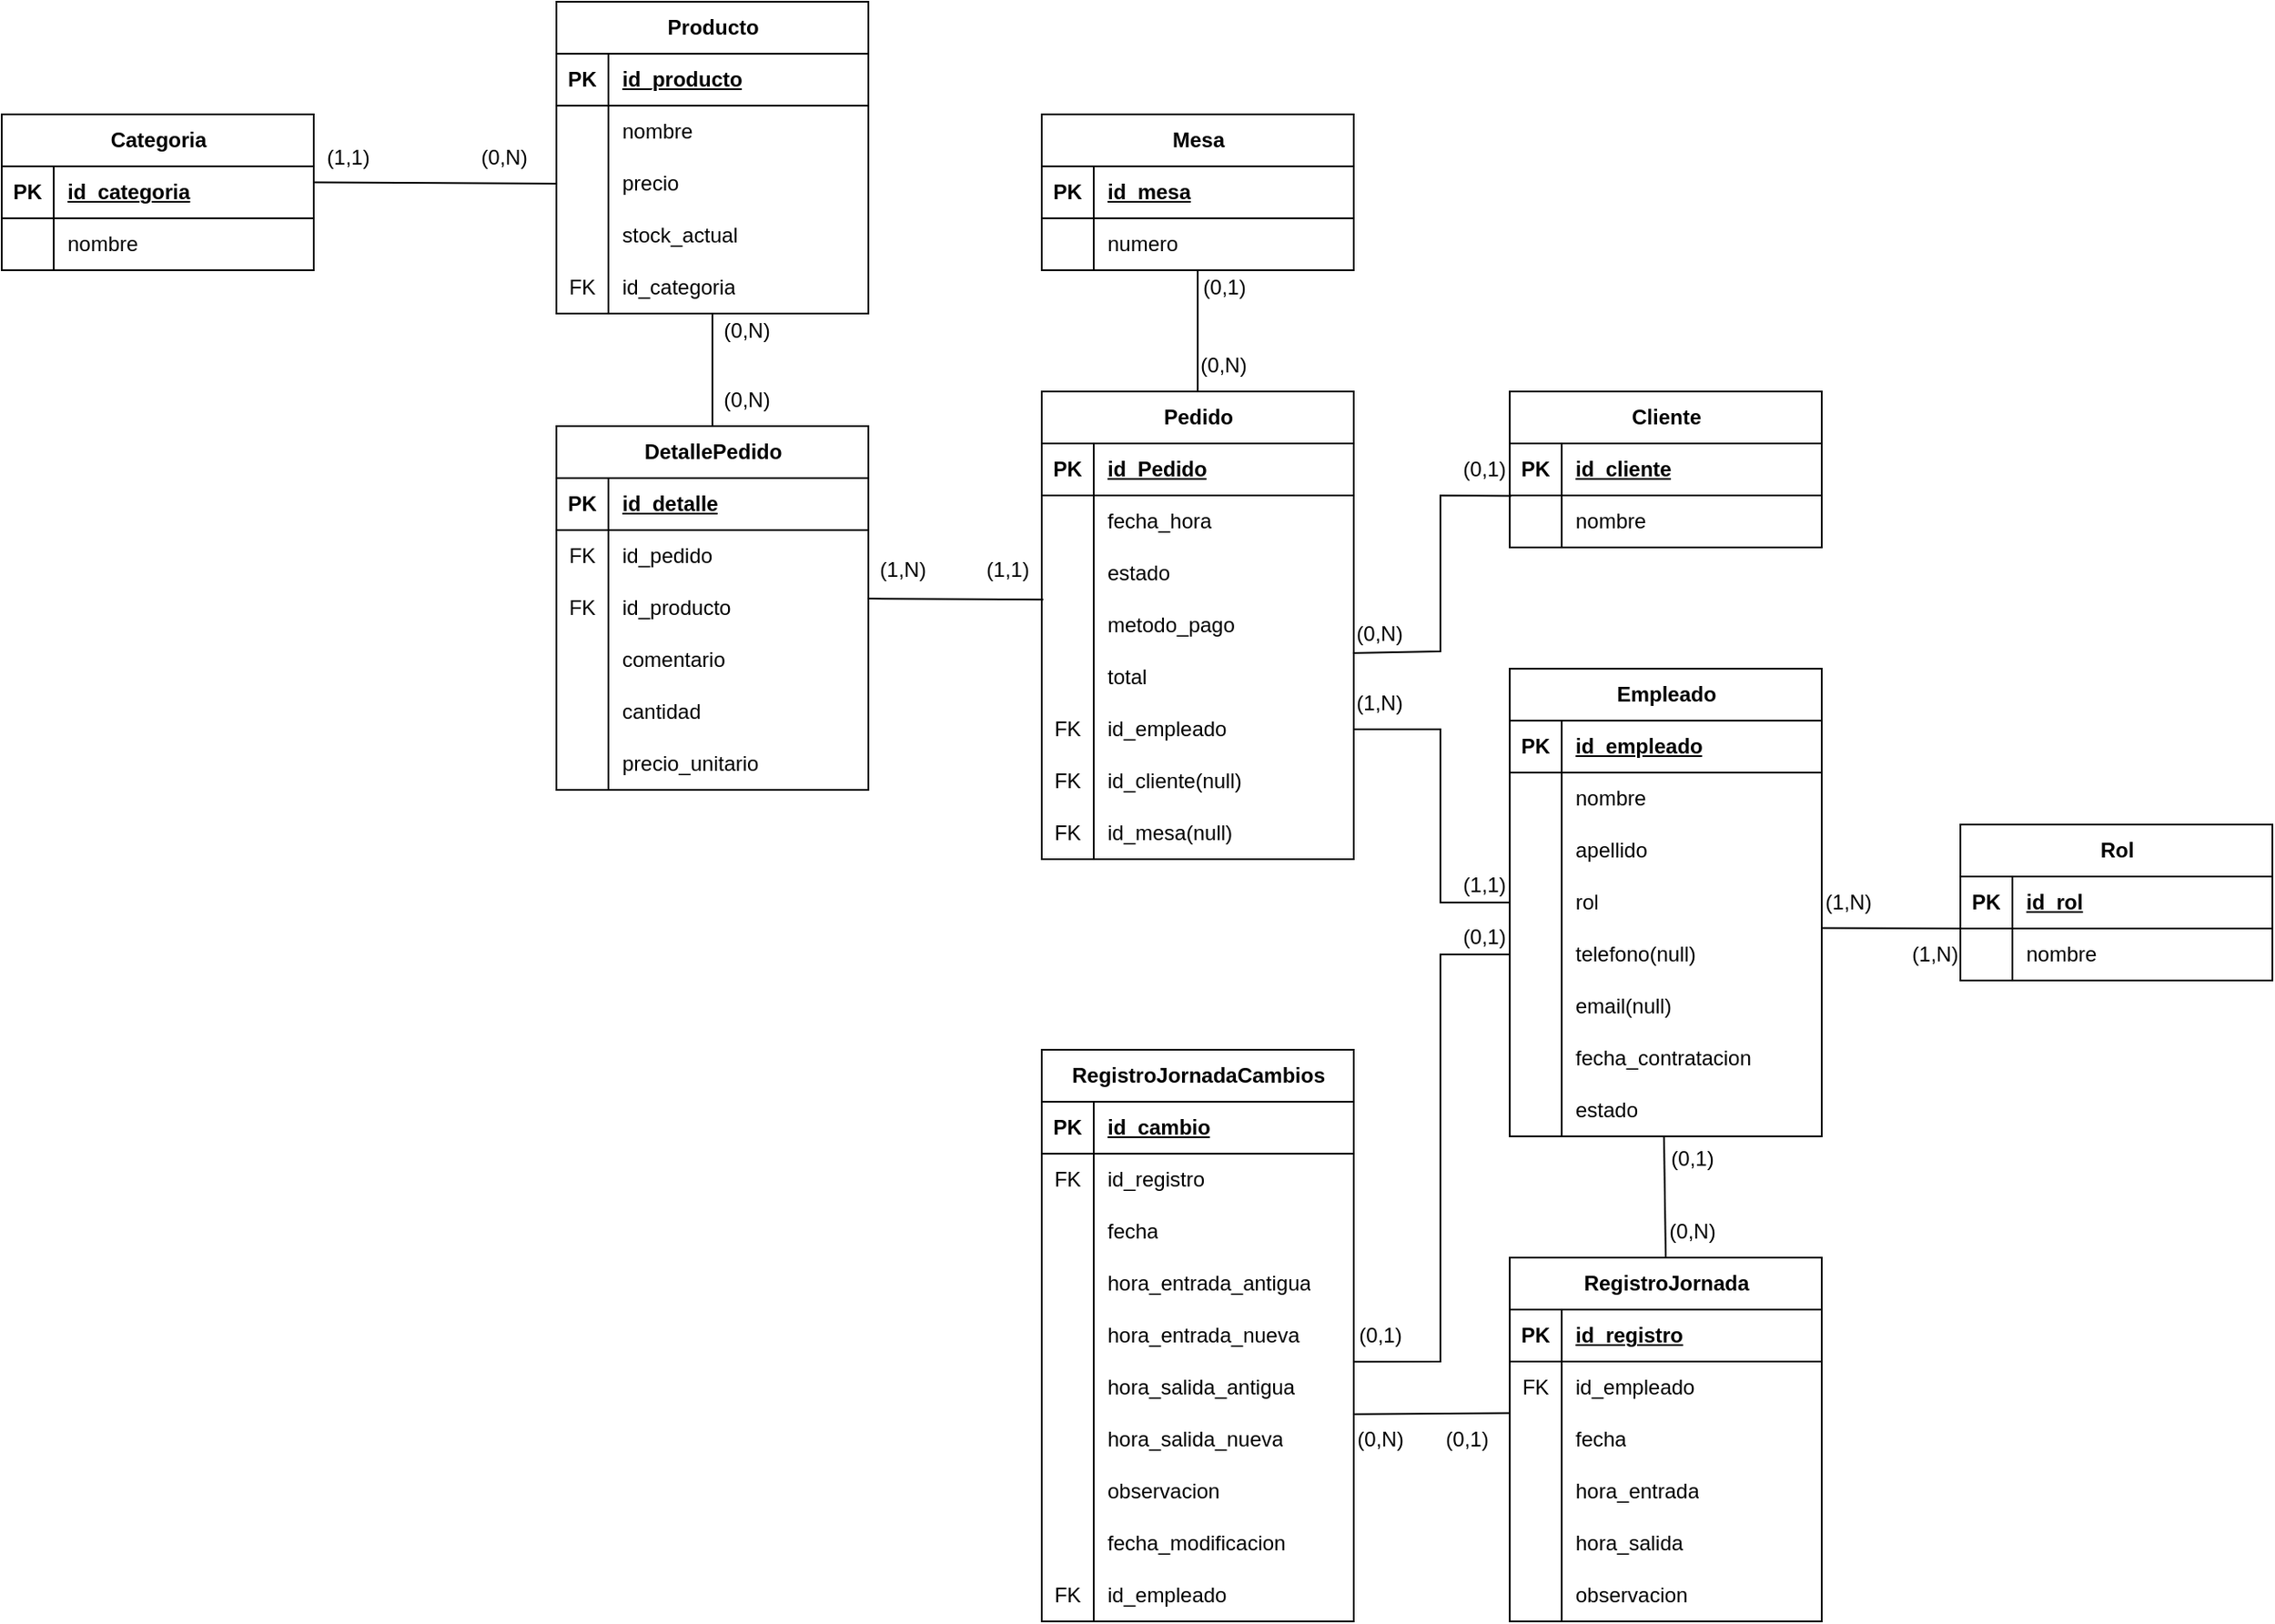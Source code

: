 <mxfile version="28.1.2">
  <diagram name="Página-1" id="szt_rSJ-0xiT60EoWwbp">
    <mxGraphModel dx="1342" dy="1816" grid="1" gridSize="10" guides="1" tooltips="1" connect="1" arrows="1" fold="1" page="1" pageScale="1" pageWidth="827" pageHeight="1169" math="0" shadow="0">
      <root>
        <mxCell id="0" />
        <mxCell id="1" parent="0" />
        <object label="Producto" placeholders="1" фывфыв="" id="E5gNceoBpCOGY2dzLqUv-1">
          <mxCell style="shape=table;startSize=30;container=1;collapsible=1;childLayout=tableLayout;fixedRows=1;rowLines=0;fontStyle=1;align=center;resizeLast=1;html=1;" parent="1" vertex="1">
            <mxGeometry x="490" y="-1015" width="180" height="180" as="geometry" />
          </mxCell>
        </object>
        <mxCell id="E5gNceoBpCOGY2dzLqUv-2" value="" style="shape=tableRow;horizontal=0;startSize=0;swimlaneHead=0;swimlaneBody=0;fillColor=none;collapsible=0;dropTarget=0;points=[[0,0.5],[1,0.5]];portConstraint=eastwest;top=0;left=0;right=0;bottom=1;" parent="E5gNceoBpCOGY2dzLqUv-1" vertex="1">
          <mxGeometry y="30" width="180" height="30" as="geometry" />
        </mxCell>
        <mxCell id="E5gNceoBpCOGY2dzLqUv-3" value="PK" style="shape=partialRectangle;connectable=0;fillColor=none;top=0;left=0;bottom=0;right=0;fontStyle=1;overflow=hidden;whiteSpace=wrap;html=1;" parent="E5gNceoBpCOGY2dzLqUv-2" vertex="1">
          <mxGeometry width="30" height="30" as="geometry">
            <mxRectangle width="30" height="30" as="alternateBounds" />
          </mxGeometry>
        </mxCell>
        <mxCell id="E5gNceoBpCOGY2dzLqUv-4" value="id_producto" style="shape=partialRectangle;connectable=0;fillColor=none;top=0;left=0;bottom=0;right=0;align=left;spacingLeft=6;fontStyle=5;overflow=hidden;whiteSpace=wrap;html=1;" parent="E5gNceoBpCOGY2dzLqUv-2" vertex="1">
          <mxGeometry x="30" width="150" height="30" as="geometry">
            <mxRectangle width="150" height="30" as="alternateBounds" />
          </mxGeometry>
        </mxCell>
        <mxCell id="E5gNceoBpCOGY2dzLqUv-5" value="" style="shape=tableRow;horizontal=0;startSize=0;swimlaneHead=0;swimlaneBody=0;fillColor=none;collapsible=0;dropTarget=0;points=[[0,0.5],[1,0.5]];portConstraint=eastwest;top=0;left=0;right=0;bottom=0;" parent="E5gNceoBpCOGY2dzLqUv-1" vertex="1">
          <mxGeometry y="60" width="180" height="30" as="geometry" />
        </mxCell>
        <mxCell id="E5gNceoBpCOGY2dzLqUv-6" value="" style="shape=partialRectangle;connectable=0;fillColor=none;top=0;left=0;bottom=0;right=0;editable=1;overflow=hidden;whiteSpace=wrap;html=1;" parent="E5gNceoBpCOGY2dzLqUv-5" vertex="1">
          <mxGeometry width="30" height="30" as="geometry">
            <mxRectangle width="30" height="30" as="alternateBounds" />
          </mxGeometry>
        </mxCell>
        <mxCell id="E5gNceoBpCOGY2dzLqUv-7" value="nombre" style="shape=partialRectangle;connectable=0;fillColor=none;top=0;left=0;bottom=0;right=0;align=left;spacingLeft=6;overflow=hidden;whiteSpace=wrap;html=1;" parent="E5gNceoBpCOGY2dzLqUv-5" vertex="1">
          <mxGeometry x="30" width="150" height="30" as="geometry">
            <mxRectangle width="150" height="30" as="alternateBounds" />
          </mxGeometry>
        </mxCell>
        <mxCell id="E5gNceoBpCOGY2dzLqUv-8" value="" style="shape=tableRow;horizontal=0;startSize=0;swimlaneHead=0;swimlaneBody=0;fillColor=none;collapsible=0;dropTarget=0;points=[[0,0.5],[1,0.5]];portConstraint=eastwest;top=0;left=0;right=0;bottom=0;" parent="E5gNceoBpCOGY2dzLqUv-1" vertex="1">
          <mxGeometry y="90" width="180" height="30" as="geometry" />
        </mxCell>
        <mxCell id="E5gNceoBpCOGY2dzLqUv-9" value="" style="shape=partialRectangle;connectable=0;fillColor=none;top=0;left=0;bottom=0;right=0;editable=1;overflow=hidden;whiteSpace=wrap;html=1;" parent="E5gNceoBpCOGY2dzLqUv-8" vertex="1">
          <mxGeometry width="30" height="30" as="geometry">
            <mxRectangle width="30" height="30" as="alternateBounds" />
          </mxGeometry>
        </mxCell>
        <mxCell id="E5gNceoBpCOGY2dzLqUv-10" value="precio" style="shape=partialRectangle;connectable=0;fillColor=none;top=0;left=0;bottom=0;right=0;align=left;spacingLeft=6;overflow=hidden;whiteSpace=wrap;html=1;" parent="E5gNceoBpCOGY2dzLqUv-8" vertex="1">
          <mxGeometry x="30" width="150" height="30" as="geometry">
            <mxRectangle width="150" height="30" as="alternateBounds" />
          </mxGeometry>
        </mxCell>
        <mxCell id="E5gNceoBpCOGY2dzLqUv-11" value="" style="shape=tableRow;horizontal=0;startSize=0;swimlaneHead=0;swimlaneBody=0;fillColor=none;collapsible=0;dropTarget=0;points=[[0,0.5],[1,0.5]];portConstraint=eastwest;top=0;left=0;right=0;bottom=0;" parent="E5gNceoBpCOGY2dzLqUv-1" vertex="1">
          <mxGeometry y="120" width="180" height="30" as="geometry" />
        </mxCell>
        <mxCell id="E5gNceoBpCOGY2dzLqUv-12" value="" style="shape=partialRectangle;connectable=0;fillColor=none;top=0;left=0;bottom=0;right=0;editable=1;overflow=hidden;whiteSpace=wrap;html=1;" parent="E5gNceoBpCOGY2dzLqUv-11" vertex="1">
          <mxGeometry width="30" height="30" as="geometry">
            <mxRectangle width="30" height="30" as="alternateBounds" />
          </mxGeometry>
        </mxCell>
        <mxCell id="E5gNceoBpCOGY2dzLqUv-13" value="stock_actual" style="shape=partialRectangle;connectable=0;fillColor=none;top=0;left=0;bottom=0;right=0;align=left;spacingLeft=6;overflow=hidden;whiteSpace=wrap;html=1;" parent="E5gNceoBpCOGY2dzLqUv-11" vertex="1">
          <mxGeometry x="30" width="150" height="30" as="geometry">
            <mxRectangle width="150" height="30" as="alternateBounds" />
          </mxGeometry>
        </mxCell>
        <mxCell id="E5gNceoBpCOGY2dzLqUv-34" value="" style="shape=tableRow;horizontal=0;startSize=0;swimlaneHead=0;swimlaneBody=0;fillColor=none;collapsible=0;dropTarget=0;points=[[0,0.5],[1,0.5]];portConstraint=eastwest;top=0;left=0;right=0;bottom=0;" parent="E5gNceoBpCOGY2dzLqUv-1" vertex="1">
          <mxGeometry y="150" width="180" height="30" as="geometry" />
        </mxCell>
        <mxCell id="E5gNceoBpCOGY2dzLqUv-35" value="FK" style="shape=partialRectangle;connectable=0;fillColor=none;top=0;left=0;bottom=0;right=0;editable=1;overflow=hidden;whiteSpace=wrap;html=1;" parent="E5gNceoBpCOGY2dzLqUv-34" vertex="1">
          <mxGeometry width="30" height="30" as="geometry">
            <mxRectangle width="30" height="30" as="alternateBounds" />
          </mxGeometry>
        </mxCell>
        <mxCell id="E5gNceoBpCOGY2dzLqUv-36" value="id_categoria" style="shape=partialRectangle;connectable=0;fillColor=none;top=0;left=0;bottom=0;right=0;align=left;spacingLeft=6;overflow=hidden;whiteSpace=wrap;html=1;" parent="E5gNceoBpCOGY2dzLqUv-34" vertex="1">
          <mxGeometry x="30" width="150" height="30" as="geometry">
            <mxRectangle width="150" height="30" as="alternateBounds" />
          </mxGeometry>
        </mxCell>
        <object label="Pedido" placeholders="1" фывфыв="" id="E5gNceoBpCOGY2dzLqUv-53">
          <mxCell style="shape=table;startSize=30;container=1;collapsible=1;childLayout=tableLayout;fixedRows=1;rowLines=0;fontStyle=1;align=center;resizeLast=1;html=1;" parent="1" vertex="1">
            <mxGeometry x="770" y="-790" width="180" height="270" as="geometry" />
          </mxCell>
        </object>
        <mxCell id="E5gNceoBpCOGY2dzLqUv-54" value="" style="shape=tableRow;horizontal=0;startSize=0;swimlaneHead=0;swimlaneBody=0;fillColor=none;collapsible=0;dropTarget=0;points=[[0,0.5],[1,0.5]];portConstraint=eastwest;top=0;left=0;right=0;bottom=1;" parent="E5gNceoBpCOGY2dzLqUv-53" vertex="1">
          <mxGeometry y="30" width="180" height="30" as="geometry" />
        </mxCell>
        <mxCell id="E5gNceoBpCOGY2dzLqUv-55" value="PK" style="shape=partialRectangle;connectable=0;fillColor=none;top=0;left=0;bottom=0;right=0;fontStyle=1;overflow=hidden;whiteSpace=wrap;html=1;" parent="E5gNceoBpCOGY2dzLqUv-54" vertex="1">
          <mxGeometry width="30" height="30" as="geometry">
            <mxRectangle width="30" height="30" as="alternateBounds" />
          </mxGeometry>
        </mxCell>
        <mxCell id="E5gNceoBpCOGY2dzLqUv-56" value="id_Pedido" style="shape=partialRectangle;connectable=0;fillColor=none;top=0;left=0;bottom=0;right=0;align=left;spacingLeft=6;fontStyle=5;overflow=hidden;whiteSpace=wrap;html=1;" parent="E5gNceoBpCOGY2dzLqUv-54" vertex="1">
          <mxGeometry x="30" width="150" height="30" as="geometry">
            <mxRectangle width="150" height="30" as="alternateBounds" />
          </mxGeometry>
        </mxCell>
        <mxCell id="E5gNceoBpCOGY2dzLqUv-57" value="" style="shape=tableRow;horizontal=0;startSize=0;swimlaneHead=0;swimlaneBody=0;fillColor=none;collapsible=0;dropTarget=0;points=[[0,0.5],[1,0.5]];portConstraint=eastwest;top=0;left=0;right=0;bottom=0;" parent="E5gNceoBpCOGY2dzLqUv-53" vertex="1">
          <mxGeometry y="60" width="180" height="30" as="geometry" />
        </mxCell>
        <mxCell id="E5gNceoBpCOGY2dzLqUv-58" value="" style="shape=partialRectangle;connectable=0;fillColor=none;top=0;left=0;bottom=0;right=0;editable=1;overflow=hidden;whiteSpace=wrap;html=1;" parent="E5gNceoBpCOGY2dzLqUv-57" vertex="1">
          <mxGeometry width="30" height="30" as="geometry">
            <mxRectangle width="30" height="30" as="alternateBounds" />
          </mxGeometry>
        </mxCell>
        <mxCell id="E5gNceoBpCOGY2dzLqUv-59" value="fecha_hora" style="shape=partialRectangle;connectable=0;fillColor=none;top=0;left=0;bottom=0;right=0;align=left;spacingLeft=6;overflow=hidden;whiteSpace=wrap;html=1;" parent="E5gNceoBpCOGY2dzLqUv-57" vertex="1">
          <mxGeometry x="30" width="150" height="30" as="geometry">
            <mxRectangle width="150" height="30" as="alternateBounds" />
          </mxGeometry>
        </mxCell>
        <mxCell id="E5gNceoBpCOGY2dzLqUv-60" value="" style="shape=tableRow;horizontal=0;startSize=0;swimlaneHead=0;swimlaneBody=0;fillColor=none;collapsible=0;dropTarget=0;points=[[0,0.5],[1,0.5]];portConstraint=eastwest;top=0;left=0;right=0;bottom=0;" parent="E5gNceoBpCOGY2dzLqUv-53" vertex="1">
          <mxGeometry y="90" width="180" height="30" as="geometry" />
        </mxCell>
        <mxCell id="E5gNceoBpCOGY2dzLqUv-61" value="" style="shape=partialRectangle;connectable=0;fillColor=none;top=0;left=0;bottom=0;right=0;editable=1;overflow=hidden;whiteSpace=wrap;html=1;" parent="E5gNceoBpCOGY2dzLqUv-60" vertex="1">
          <mxGeometry width="30" height="30" as="geometry">
            <mxRectangle width="30" height="30" as="alternateBounds" />
          </mxGeometry>
        </mxCell>
        <mxCell id="E5gNceoBpCOGY2dzLqUv-62" value="estado" style="shape=partialRectangle;connectable=0;fillColor=none;top=0;left=0;bottom=0;right=0;align=left;spacingLeft=6;overflow=hidden;whiteSpace=wrap;html=1;" parent="E5gNceoBpCOGY2dzLqUv-60" vertex="1">
          <mxGeometry x="30" width="150" height="30" as="geometry">
            <mxRectangle width="150" height="30" as="alternateBounds" />
          </mxGeometry>
        </mxCell>
        <mxCell id="E5gNceoBpCOGY2dzLqUv-63" value="" style="shape=tableRow;horizontal=0;startSize=0;swimlaneHead=0;swimlaneBody=0;fillColor=none;collapsible=0;dropTarget=0;points=[[0,0.5],[1,0.5]];portConstraint=eastwest;top=0;left=0;right=0;bottom=0;" parent="E5gNceoBpCOGY2dzLqUv-53" vertex="1">
          <mxGeometry y="120" width="180" height="30" as="geometry" />
        </mxCell>
        <mxCell id="E5gNceoBpCOGY2dzLqUv-64" value="" style="shape=partialRectangle;connectable=0;fillColor=none;top=0;left=0;bottom=0;right=0;editable=1;overflow=hidden;whiteSpace=wrap;html=1;" parent="E5gNceoBpCOGY2dzLqUv-63" vertex="1">
          <mxGeometry width="30" height="30" as="geometry">
            <mxRectangle width="30" height="30" as="alternateBounds" />
          </mxGeometry>
        </mxCell>
        <mxCell id="E5gNceoBpCOGY2dzLqUv-65" value="metodo_pago" style="shape=partialRectangle;connectable=0;fillColor=none;top=0;left=0;bottom=0;right=0;align=left;spacingLeft=6;overflow=hidden;whiteSpace=wrap;html=1;" parent="E5gNceoBpCOGY2dzLqUv-63" vertex="1">
          <mxGeometry x="30" width="150" height="30" as="geometry">
            <mxRectangle width="150" height="30" as="alternateBounds" />
          </mxGeometry>
        </mxCell>
        <mxCell id="E5gNceoBpCOGY2dzLqUv-66" value="" style="shape=tableRow;horizontal=0;startSize=0;swimlaneHead=0;swimlaneBody=0;fillColor=none;collapsible=0;dropTarget=0;points=[[0,0.5],[1,0.5]];portConstraint=eastwest;top=0;left=0;right=0;bottom=0;" parent="E5gNceoBpCOGY2dzLqUv-53" vertex="1">
          <mxGeometry y="150" width="180" height="30" as="geometry" />
        </mxCell>
        <mxCell id="E5gNceoBpCOGY2dzLqUv-67" value="" style="shape=partialRectangle;connectable=0;fillColor=none;top=0;left=0;bottom=0;right=0;editable=1;overflow=hidden;whiteSpace=wrap;html=1;" parent="E5gNceoBpCOGY2dzLqUv-66" vertex="1">
          <mxGeometry width="30" height="30" as="geometry">
            <mxRectangle width="30" height="30" as="alternateBounds" />
          </mxGeometry>
        </mxCell>
        <mxCell id="E5gNceoBpCOGY2dzLqUv-68" value="total" style="shape=partialRectangle;connectable=0;fillColor=none;top=0;left=0;bottom=0;right=0;align=left;spacingLeft=6;overflow=hidden;whiteSpace=wrap;html=1;" parent="E5gNceoBpCOGY2dzLqUv-66" vertex="1">
          <mxGeometry x="30" width="150" height="30" as="geometry">
            <mxRectangle width="150" height="30" as="alternateBounds" />
          </mxGeometry>
        </mxCell>
        <mxCell id="E5gNceoBpCOGY2dzLqUv-69" value="" style="shape=tableRow;horizontal=0;startSize=0;swimlaneHead=0;swimlaneBody=0;fillColor=none;collapsible=0;dropTarget=0;points=[[0,0.5],[1,0.5]];portConstraint=eastwest;top=0;left=0;right=0;bottom=0;" parent="E5gNceoBpCOGY2dzLqUv-53" vertex="1">
          <mxGeometry y="180" width="180" height="30" as="geometry" />
        </mxCell>
        <mxCell id="E5gNceoBpCOGY2dzLqUv-70" value="FK" style="shape=partialRectangle;connectable=0;fillColor=none;top=0;left=0;bottom=0;right=0;editable=1;overflow=hidden;whiteSpace=wrap;html=1;" parent="E5gNceoBpCOGY2dzLqUv-69" vertex="1">
          <mxGeometry width="30" height="30" as="geometry">
            <mxRectangle width="30" height="30" as="alternateBounds" />
          </mxGeometry>
        </mxCell>
        <mxCell id="E5gNceoBpCOGY2dzLqUv-71" value="id_empleado" style="shape=partialRectangle;connectable=0;fillColor=none;top=0;left=0;bottom=0;right=0;align=left;spacingLeft=6;overflow=hidden;whiteSpace=wrap;html=1;" parent="E5gNceoBpCOGY2dzLqUv-69" vertex="1">
          <mxGeometry x="30" width="150" height="30" as="geometry">
            <mxRectangle width="150" height="30" as="alternateBounds" />
          </mxGeometry>
        </mxCell>
        <mxCell id="E5gNceoBpCOGY2dzLqUv-72" value="" style="shape=tableRow;horizontal=0;startSize=0;swimlaneHead=0;swimlaneBody=0;fillColor=none;collapsible=0;dropTarget=0;points=[[0,0.5],[1,0.5]];portConstraint=eastwest;top=0;left=0;right=0;bottom=0;" parent="E5gNceoBpCOGY2dzLqUv-53" vertex="1">
          <mxGeometry y="210" width="180" height="30" as="geometry" />
        </mxCell>
        <mxCell id="E5gNceoBpCOGY2dzLqUv-73" value="FK" style="shape=partialRectangle;connectable=0;fillColor=none;top=0;left=0;bottom=0;right=0;editable=1;overflow=hidden;whiteSpace=wrap;html=1;" parent="E5gNceoBpCOGY2dzLqUv-72" vertex="1">
          <mxGeometry width="30" height="30" as="geometry">
            <mxRectangle width="30" height="30" as="alternateBounds" />
          </mxGeometry>
        </mxCell>
        <mxCell id="E5gNceoBpCOGY2dzLqUv-74" value="id_cliente(null)" style="shape=partialRectangle;connectable=0;fillColor=none;top=0;left=0;bottom=0;right=0;align=left;spacingLeft=6;overflow=hidden;whiteSpace=wrap;html=1;" parent="E5gNceoBpCOGY2dzLqUv-72" vertex="1">
          <mxGeometry x="30" width="150" height="30" as="geometry">
            <mxRectangle width="150" height="30" as="alternateBounds" />
          </mxGeometry>
        </mxCell>
        <mxCell id="E5gNceoBpCOGY2dzLqUv-75" value="" style="shape=tableRow;horizontal=0;startSize=0;swimlaneHead=0;swimlaneBody=0;fillColor=none;collapsible=0;dropTarget=0;points=[[0,0.5],[1,0.5]];portConstraint=eastwest;top=0;left=0;right=0;bottom=0;" parent="E5gNceoBpCOGY2dzLqUv-53" vertex="1">
          <mxGeometry y="240" width="180" height="30" as="geometry" />
        </mxCell>
        <mxCell id="E5gNceoBpCOGY2dzLqUv-76" value="FK" style="shape=partialRectangle;connectable=0;fillColor=none;top=0;left=0;bottom=0;right=0;editable=1;overflow=hidden;whiteSpace=wrap;html=1;" parent="E5gNceoBpCOGY2dzLqUv-75" vertex="1">
          <mxGeometry width="30" height="30" as="geometry">
            <mxRectangle width="30" height="30" as="alternateBounds" />
          </mxGeometry>
        </mxCell>
        <mxCell id="E5gNceoBpCOGY2dzLqUv-77" value="id_mesa(null)" style="shape=partialRectangle;connectable=0;fillColor=none;top=0;left=0;bottom=0;right=0;align=left;spacingLeft=6;overflow=hidden;whiteSpace=wrap;html=1;" parent="E5gNceoBpCOGY2dzLqUv-75" vertex="1">
          <mxGeometry x="30" width="150" height="30" as="geometry">
            <mxRectangle width="150" height="30" as="alternateBounds" />
          </mxGeometry>
        </mxCell>
        <mxCell id="E5gNceoBpCOGY2dzLqUv-78" value="DetallePedido" style="shape=table;startSize=30;container=1;collapsible=1;childLayout=tableLayout;fixedRows=1;rowLines=0;fontStyle=1;align=center;resizeLast=1;html=1;" parent="1" vertex="1">
          <mxGeometry x="490" y="-770" width="180" height="210" as="geometry" />
        </mxCell>
        <mxCell id="E5gNceoBpCOGY2dzLqUv-79" value="" style="shape=tableRow;horizontal=0;startSize=0;swimlaneHead=0;swimlaneBody=0;fillColor=none;collapsible=0;dropTarget=0;points=[[0,0.5],[1,0.5]];portConstraint=eastwest;top=0;left=0;right=0;bottom=1;" parent="E5gNceoBpCOGY2dzLqUv-78" vertex="1">
          <mxGeometry y="30" width="180" height="30" as="geometry" />
        </mxCell>
        <mxCell id="E5gNceoBpCOGY2dzLqUv-80" value="PK" style="shape=partialRectangle;connectable=0;fillColor=none;top=0;left=0;bottom=0;right=0;fontStyle=1;overflow=hidden;whiteSpace=wrap;html=1;" parent="E5gNceoBpCOGY2dzLqUv-79" vertex="1">
          <mxGeometry width="30" height="30" as="geometry">
            <mxRectangle width="30" height="30" as="alternateBounds" />
          </mxGeometry>
        </mxCell>
        <mxCell id="E5gNceoBpCOGY2dzLqUv-81" value="id_detalle" style="shape=partialRectangle;connectable=0;fillColor=none;top=0;left=0;bottom=0;right=0;align=left;spacingLeft=6;fontStyle=5;overflow=hidden;whiteSpace=wrap;html=1;" parent="E5gNceoBpCOGY2dzLqUv-79" vertex="1">
          <mxGeometry x="30" width="150" height="30" as="geometry">
            <mxRectangle width="150" height="30" as="alternateBounds" />
          </mxGeometry>
        </mxCell>
        <mxCell id="E5gNceoBpCOGY2dzLqUv-82" value="" style="shape=tableRow;horizontal=0;startSize=0;swimlaneHead=0;swimlaneBody=0;fillColor=none;collapsible=0;dropTarget=0;points=[[0,0.5],[1,0.5]];portConstraint=eastwest;top=0;left=0;right=0;bottom=0;" parent="E5gNceoBpCOGY2dzLqUv-78" vertex="1">
          <mxGeometry y="60" width="180" height="30" as="geometry" />
        </mxCell>
        <mxCell id="E5gNceoBpCOGY2dzLqUv-83" value="FK" style="shape=partialRectangle;connectable=0;fillColor=none;top=0;left=0;bottom=0;right=0;editable=1;overflow=hidden;whiteSpace=wrap;html=1;" parent="E5gNceoBpCOGY2dzLqUv-82" vertex="1">
          <mxGeometry width="30" height="30" as="geometry">
            <mxRectangle width="30" height="30" as="alternateBounds" />
          </mxGeometry>
        </mxCell>
        <mxCell id="E5gNceoBpCOGY2dzLqUv-84" value="id_pedido" style="shape=partialRectangle;connectable=0;fillColor=none;top=0;left=0;bottom=0;right=0;align=left;spacingLeft=6;overflow=hidden;whiteSpace=wrap;html=1;" parent="E5gNceoBpCOGY2dzLqUv-82" vertex="1">
          <mxGeometry x="30" width="150" height="30" as="geometry">
            <mxRectangle width="150" height="30" as="alternateBounds" />
          </mxGeometry>
        </mxCell>
        <mxCell id="E5gNceoBpCOGY2dzLqUv-85" value="" style="shape=tableRow;horizontal=0;startSize=0;swimlaneHead=0;swimlaneBody=0;fillColor=none;collapsible=0;dropTarget=0;points=[[0,0.5],[1,0.5]];portConstraint=eastwest;top=0;left=0;right=0;bottom=0;" parent="E5gNceoBpCOGY2dzLqUv-78" vertex="1">
          <mxGeometry y="90" width="180" height="30" as="geometry" />
        </mxCell>
        <mxCell id="E5gNceoBpCOGY2dzLqUv-86" value="FK" style="shape=partialRectangle;connectable=0;fillColor=none;top=0;left=0;bottom=0;right=0;editable=1;overflow=hidden;whiteSpace=wrap;html=1;" parent="E5gNceoBpCOGY2dzLqUv-85" vertex="1">
          <mxGeometry width="30" height="30" as="geometry">
            <mxRectangle width="30" height="30" as="alternateBounds" />
          </mxGeometry>
        </mxCell>
        <mxCell id="E5gNceoBpCOGY2dzLqUv-87" value="id_producto" style="shape=partialRectangle;connectable=0;fillColor=none;top=0;left=0;bottom=0;right=0;align=left;spacingLeft=6;overflow=hidden;whiteSpace=wrap;html=1;" parent="E5gNceoBpCOGY2dzLqUv-85" vertex="1">
          <mxGeometry x="30" width="150" height="30" as="geometry">
            <mxRectangle width="150" height="30" as="alternateBounds" />
          </mxGeometry>
        </mxCell>
        <mxCell id="E5gNceoBpCOGY2dzLqUv-91" value="" style="shape=tableRow;horizontal=0;startSize=0;swimlaneHead=0;swimlaneBody=0;fillColor=none;collapsible=0;dropTarget=0;points=[[0,0.5],[1,0.5]];portConstraint=eastwest;top=0;left=0;right=0;bottom=0;" parent="E5gNceoBpCOGY2dzLqUv-78" vertex="1">
          <mxGeometry y="120" width="180" height="30" as="geometry" />
        </mxCell>
        <mxCell id="E5gNceoBpCOGY2dzLqUv-92" value="" style="shape=partialRectangle;connectable=0;fillColor=none;top=0;left=0;bottom=0;right=0;editable=1;overflow=hidden;whiteSpace=wrap;html=1;" parent="E5gNceoBpCOGY2dzLqUv-91" vertex="1">
          <mxGeometry width="30" height="30" as="geometry">
            <mxRectangle width="30" height="30" as="alternateBounds" />
          </mxGeometry>
        </mxCell>
        <mxCell id="E5gNceoBpCOGY2dzLqUv-93" value="comentario" style="shape=partialRectangle;connectable=0;fillColor=none;top=0;left=0;bottom=0;right=0;align=left;spacingLeft=6;overflow=hidden;whiteSpace=wrap;html=1;" parent="E5gNceoBpCOGY2dzLqUv-91" vertex="1">
          <mxGeometry x="30" width="150" height="30" as="geometry">
            <mxRectangle width="150" height="30" as="alternateBounds" />
          </mxGeometry>
        </mxCell>
        <mxCell id="E5gNceoBpCOGY2dzLqUv-88" value="" style="shape=tableRow;horizontal=0;startSize=0;swimlaneHead=0;swimlaneBody=0;fillColor=none;collapsible=0;dropTarget=0;points=[[0,0.5],[1,0.5]];portConstraint=eastwest;top=0;left=0;right=0;bottom=0;" parent="E5gNceoBpCOGY2dzLqUv-78" vertex="1">
          <mxGeometry y="150" width="180" height="30" as="geometry" />
        </mxCell>
        <mxCell id="E5gNceoBpCOGY2dzLqUv-89" value="" style="shape=partialRectangle;connectable=0;fillColor=none;top=0;left=0;bottom=0;right=0;editable=1;overflow=hidden;whiteSpace=wrap;html=1;" parent="E5gNceoBpCOGY2dzLqUv-88" vertex="1">
          <mxGeometry width="30" height="30" as="geometry">
            <mxRectangle width="30" height="30" as="alternateBounds" />
          </mxGeometry>
        </mxCell>
        <mxCell id="E5gNceoBpCOGY2dzLqUv-90" value="cantidad" style="shape=partialRectangle;connectable=0;fillColor=none;top=0;left=0;bottom=0;right=0;align=left;spacingLeft=6;overflow=hidden;whiteSpace=wrap;html=1;" parent="E5gNceoBpCOGY2dzLqUv-88" vertex="1">
          <mxGeometry x="30" width="150" height="30" as="geometry">
            <mxRectangle width="150" height="30" as="alternateBounds" />
          </mxGeometry>
        </mxCell>
        <mxCell id="E5gNceoBpCOGY2dzLqUv-94" value="" style="shape=tableRow;horizontal=0;startSize=0;swimlaneHead=0;swimlaneBody=0;fillColor=none;collapsible=0;dropTarget=0;points=[[0,0.5],[1,0.5]];portConstraint=eastwest;top=0;left=0;right=0;bottom=0;" parent="E5gNceoBpCOGY2dzLqUv-78" vertex="1">
          <mxGeometry y="180" width="180" height="30" as="geometry" />
        </mxCell>
        <mxCell id="E5gNceoBpCOGY2dzLqUv-95" value="" style="shape=partialRectangle;connectable=0;fillColor=none;top=0;left=0;bottom=0;right=0;editable=1;overflow=hidden;whiteSpace=wrap;html=1;" parent="E5gNceoBpCOGY2dzLqUv-94" vertex="1">
          <mxGeometry width="30" height="30" as="geometry">
            <mxRectangle width="30" height="30" as="alternateBounds" />
          </mxGeometry>
        </mxCell>
        <mxCell id="E5gNceoBpCOGY2dzLqUv-96" value="precio_unitario" style="shape=partialRectangle;connectable=0;fillColor=none;top=0;left=0;bottom=0;right=0;align=left;spacingLeft=6;overflow=hidden;whiteSpace=wrap;html=1;" parent="E5gNceoBpCOGY2dzLqUv-94" vertex="1">
          <mxGeometry x="30" width="150" height="30" as="geometry">
            <mxRectangle width="150" height="30" as="alternateBounds" />
          </mxGeometry>
        </mxCell>
        <mxCell id="ADO0cMCDQTjXCqjZf8KT-1" value="Cliente" style="shape=table;startSize=30;container=1;collapsible=1;childLayout=tableLayout;fixedRows=1;rowLines=0;fontStyle=1;align=center;resizeLast=1;html=1;" vertex="1" parent="1">
          <mxGeometry x="1040" y="-790" width="180" height="90" as="geometry" />
        </mxCell>
        <mxCell id="ADO0cMCDQTjXCqjZf8KT-2" value="" style="shape=tableRow;horizontal=0;startSize=0;swimlaneHead=0;swimlaneBody=0;fillColor=none;collapsible=0;dropTarget=0;points=[[0,0.5],[1,0.5]];portConstraint=eastwest;top=0;left=0;right=0;bottom=1;" vertex="1" parent="ADO0cMCDQTjXCqjZf8KT-1">
          <mxGeometry y="30" width="180" height="30" as="geometry" />
        </mxCell>
        <mxCell id="ADO0cMCDQTjXCqjZf8KT-3" value="PK" style="shape=partialRectangle;connectable=0;fillColor=none;top=0;left=0;bottom=0;right=0;fontStyle=1;overflow=hidden;whiteSpace=wrap;html=1;" vertex="1" parent="ADO0cMCDQTjXCqjZf8KT-2">
          <mxGeometry width="30" height="30" as="geometry">
            <mxRectangle width="30" height="30" as="alternateBounds" />
          </mxGeometry>
        </mxCell>
        <mxCell id="ADO0cMCDQTjXCqjZf8KT-4" value="id_cliente" style="shape=partialRectangle;connectable=0;fillColor=none;top=0;left=0;bottom=0;right=0;align=left;spacingLeft=6;fontStyle=5;overflow=hidden;whiteSpace=wrap;html=1;" vertex="1" parent="ADO0cMCDQTjXCqjZf8KT-2">
          <mxGeometry x="30" width="150" height="30" as="geometry">
            <mxRectangle width="150" height="30" as="alternateBounds" />
          </mxGeometry>
        </mxCell>
        <mxCell id="ADO0cMCDQTjXCqjZf8KT-5" value="" style="shape=tableRow;horizontal=0;startSize=0;swimlaneHead=0;swimlaneBody=0;fillColor=none;collapsible=0;dropTarget=0;points=[[0,0.5],[1,0.5]];portConstraint=eastwest;top=0;left=0;right=0;bottom=0;" vertex="1" parent="ADO0cMCDQTjXCqjZf8KT-1">
          <mxGeometry y="60" width="180" height="30" as="geometry" />
        </mxCell>
        <mxCell id="ADO0cMCDQTjXCqjZf8KT-6" value="" style="shape=partialRectangle;connectable=0;fillColor=none;top=0;left=0;bottom=0;right=0;editable=1;overflow=hidden;whiteSpace=wrap;html=1;" vertex="1" parent="ADO0cMCDQTjXCqjZf8KT-5">
          <mxGeometry width="30" height="30" as="geometry">
            <mxRectangle width="30" height="30" as="alternateBounds" />
          </mxGeometry>
        </mxCell>
        <mxCell id="ADO0cMCDQTjXCqjZf8KT-7" value="nombre" style="shape=partialRectangle;connectable=0;fillColor=none;top=0;left=0;bottom=0;right=0;align=left;spacingLeft=6;overflow=hidden;whiteSpace=wrap;html=1;" vertex="1" parent="ADO0cMCDQTjXCqjZf8KT-5">
          <mxGeometry x="30" width="150" height="30" as="geometry">
            <mxRectangle width="150" height="30" as="alternateBounds" />
          </mxGeometry>
        </mxCell>
        <mxCell id="ADO0cMCDQTjXCqjZf8KT-18" value="Empleado" style="shape=table;startSize=30;container=1;collapsible=1;childLayout=tableLayout;fixedRows=1;rowLines=0;fontStyle=1;align=center;resizeLast=1;html=1;" vertex="1" parent="1">
          <mxGeometry x="1040" y="-630" width="180" height="270" as="geometry" />
        </mxCell>
        <mxCell id="ADO0cMCDQTjXCqjZf8KT-19" value="" style="shape=tableRow;horizontal=0;startSize=0;swimlaneHead=0;swimlaneBody=0;fillColor=none;collapsible=0;dropTarget=0;points=[[0,0.5],[1,0.5]];portConstraint=eastwest;top=0;left=0;right=0;bottom=1;" vertex="1" parent="ADO0cMCDQTjXCqjZf8KT-18">
          <mxGeometry y="30" width="180" height="30" as="geometry" />
        </mxCell>
        <mxCell id="ADO0cMCDQTjXCqjZf8KT-20" value="PK" style="shape=partialRectangle;connectable=0;fillColor=none;top=0;left=0;bottom=0;right=0;fontStyle=1;overflow=hidden;whiteSpace=wrap;html=1;" vertex="1" parent="ADO0cMCDQTjXCqjZf8KT-19">
          <mxGeometry width="30" height="30" as="geometry">
            <mxRectangle width="30" height="30" as="alternateBounds" />
          </mxGeometry>
        </mxCell>
        <mxCell id="ADO0cMCDQTjXCqjZf8KT-21" value="id_empleado" style="shape=partialRectangle;connectable=0;fillColor=none;top=0;left=0;bottom=0;right=0;align=left;spacingLeft=6;fontStyle=5;overflow=hidden;whiteSpace=wrap;html=1;" vertex="1" parent="ADO0cMCDQTjXCqjZf8KT-19">
          <mxGeometry x="30" width="150" height="30" as="geometry">
            <mxRectangle width="150" height="30" as="alternateBounds" />
          </mxGeometry>
        </mxCell>
        <mxCell id="ADO0cMCDQTjXCqjZf8KT-22" value="" style="shape=tableRow;horizontal=0;startSize=0;swimlaneHead=0;swimlaneBody=0;fillColor=none;collapsible=0;dropTarget=0;points=[[0,0.5],[1,0.5]];portConstraint=eastwest;top=0;left=0;right=0;bottom=0;" vertex="1" parent="ADO0cMCDQTjXCqjZf8KT-18">
          <mxGeometry y="60" width="180" height="30" as="geometry" />
        </mxCell>
        <mxCell id="ADO0cMCDQTjXCqjZf8KT-23" value="" style="shape=partialRectangle;connectable=0;fillColor=none;top=0;left=0;bottom=0;right=0;editable=1;overflow=hidden;whiteSpace=wrap;html=1;" vertex="1" parent="ADO0cMCDQTjXCqjZf8KT-22">
          <mxGeometry width="30" height="30" as="geometry">
            <mxRectangle width="30" height="30" as="alternateBounds" />
          </mxGeometry>
        </mxCell>
        <mxCell id="ADO0cMCDQTjXCqjZf8KT-24" value="nombre" style="shape=partialRectangle;connectable=0;fillColor=none;top=0;left=0;bottom=0;right=0;align=left;spacingLeft=6;overflow=hidden;whiteSpace=wrap;html=1;" vertex="1" parent="ADO0cMCDQTjXCqjZf8KT-22">
          <mxGeometry x="30" width="150" height="30" as="geometry">
            <mxRectangle width="150" height="30" as="alternateBounds" />
          </mxGeometry>
        </mxCell>
        <mxCell id="ADO0cMCDQTjXCqjZf8KT-25" value="" style="shape=tableRow;horizontal=0;startSize=0;swimlaneHead=0;swimlaneBody=0;fillColor=none;collapsible=0;dropTarget=0;points=[[0,0.5],[1,0.5]];portConstraint=eastwest;top=0;left=0;right=0;bottom=0;" vertex="1" parent="ADO0cMCDQTjXCqjZf8KT-18">
          <mxGeometry y="90" width="180" height="30" as="geometry" />
        </mxCell>
        <mxCell id="ADO0cMCDQTjXCqjZf8KT-26" value="" style="shape=partialRectangle;connectable=0;fillColor=none;top=0;left=0;bottom=0;right=0;editable=1;overflow=hidden;whiteSpace=wrap;html=1;" vertex="1" parent="ADO0cMCDQTjXCqjZf8KT-25">
          <mxGeometry width="30" height="30" as="geometry">
            <mxRectangle width="30" height="30" as="alternateBounds" />
          </mxGeometry>
        </mxCell>
        <mxCell id="ADO0cMCDQTjXCqjZf8KT-27" value="apellido" style="shape=partialRectangle;connectable=0;fillColor=none;top=0;left=0;bottom=0;right=0;align=left;spacingLeft=6;overflow=hidden;whiteSpace=wrap;html=1;" vertex="1" parent="ADO0cMCDQTjXCqjZf8KT-25">
          <mxGeometry x="30" width="150" height="30" as="geometry">
            <mxRectangle width="150" height="30" as="alternateBounds" />
          </mxGeometry>
        </mxCell>
        <mxCell id="ADO0cMCDQTjXCqjZf8KT-28" value="" style="shape=tableRow;horizontal=0;startSize=0;swimlaneHead=0;swimlaneBody=0;fillColor=none;collapsible=0;dropTarget=0;points=[[0,0.5],[1,0.5]];portConstraint=eastwest;top=0;left=0;right=0;bottom=0;" vertex="1" parent="ADO0cMCDQTjXCqjZf8KT-18">
          <mxGeometry y="120" width="180" height="30" as="geometry" />
        </mxCell>
        <mxCell id="ADO0cMCDQTjXCqjZf8KT-29" value="" style="shape=partialRectangle;connectable=0;fillColor=none;top=0;left=0;bottom=0;right=0;editable=1;overflow=hidden;whiteSpace=wrap;html=1;" vertex="1" parent="ADO0cMCDQTjXCqjZf8KT-28">
          <mxGeometry width="30" height="30" as="geometry">
            <mxRectangle width="30" height="30" as="alternateBounds" />
          </mxGeometry>
        </mxCell>
        <mxCell id="ADO0cMCDQTjXCqjZf8KT-30" value="rol" style="shape=partialRectangle;connectable=0;fillColor=none;top=0;left=0;bottom=0;right=0;align=left;spacingLeft=6;overflow=hidden;whiteSpace=wrap;html=1;" vertex="1" parent="ADO0cMCDQTjXCqjZf8KT-28">
          <mxGeometry x="30" width="150" height="30" as="geometry">
            <mxRectangle width="150" height="30" as="alternateBounds" />
          </mxGeometry>
        </mxCell>
        <mxCell id="ADO0cMCDQTjXCqjZf8KT-31" value="" style="shape=tableRow;horizontal=0;startSize=0;swimlaneHead=0;swimlaneBody=0;fillColor=none;collapsible=0;dropTarget=0;points=[[0,0.5],[1,0.5]];portConstraint=eastwest;top=0;left=0;right=0;bottom=0;" vertex="1" parent="ADO0cMCDQTjXCqjZf8KT-18">
          <mxGeometry y="150" width="180" height="30" as="geometry" />
        </mxCell>
        <mxCell id="ADO0cMCDQTjXCqjZf8KT-32" value="" style="shape=partialRectangle;connectable=0;fillColor=none;top=0;left=0;bottom=0;right=0;editable=1;overflow=hidden;whiteSpace=wrap;html=1;" vertex="1" parent="ADO0cMCDQTjXCqjZf8KT-31">
          <mxGeometry width="30" height="30" as="geometry">
            <mxRectangle width="30" height="30" as="alternateBounds" />
          </mxGeometry>
        </mxCell>
        <mxCell id="ADO0cMCDQTjXCqjZf8KT-33" value="telefono(null)" style="shape=partialRectangle;connectable=0;fillColor=none;top=0;left=0;bottom=0;right=0;align=left;spacingLeft=6;overflow=hidden;whiteSpace=wrap;html=1;" vertex="1" parent="ADO0cMCDQTjXCqjZf8KT-31">
          <mxGeometry x="30" width="150" height="30" as="geometry">
            <mxRectangle width="150" height="30" as="alternateBounds" />
          </mxGeometry>
        </mxCell>
        <mxCell id="ADO0cMCDQTjXCqjZf8KT-34" value="" style="shape=tableRow;horizontal=0;startSize=0;swimlaneHead=0;swimlaneBody=0;fillColor=none;collapsible=0;dropTarget=0;points=[[0,0.5],[1,0.5]];portConstraint=eastwest;top=0;left=0;right=0;bottom=0;" vertex="1" parent="ADO0cMCDQTjXCqjZf8KT-18">
          <mxGeometry y="180" width="180" height="30" as="geometry" />
        </mxCell>
        <mxCell id="ADO0cMCDQTjXCqjZf8KT-35" value="" style="shape=partialRectangle;connectable=0;fillColor=none;top=0;left=0;bottom=0;right=0;editable=1;overflow=hidden;whiteSpace=wrap;html=1;" vertex="1" parent="ADO0cMCDQTjXCqjZf8KT-34">
          <mxGeometry width="30" height="30" as="geometry">
            <mxRectangle width="30" height="30" as="alternateBounds" />
          </mxGeometry>
        </mxCell>
        <mxCell id="ADO0cMCDQTjXCqjZf8KT-36" value="email(null)" style="shape=partialRectangle;connectable=0;fillColor=none;top=0;left=0;bottom=0;right=0;align=left;spacingLeft=6;overflow=hidden;whiteSpace=wrap;html=1;" vertex="1" parent="ADO0cMCDQTjXCqjZf8KT-34">
          <mxGeometry x="30" width="150" height="30" as="geometry">
            <mxRectangle width="150" height="30" as="alternateBounds" />
          </mxGeometry>
        </mxCell>
        <mxCell id="ADO0cMCDQTjXCqjZf8KT-37" value="" style="shape=tableRow;horizontal=0;startSize=0;swimlaneHead=0;swimlaneBody=0;fillColor=none;collapsible=0;dropTarget=0;points=[[0,0.5],[1,0.5]];portConstraint=eastwest;top=0;left=0;right=0;bottom=0;" vertex="1" parent="ADO0cMCDQTjXCqjZf8KT-18">
          <mxGeometry y="210" width="180" height="30" as="geometry" />
        </mxCell>
        <mxCell id="ADO0cMCDQTjXCqjZf8KT-38" value="" style="shape=partialRectangle;connectable=0;fillColor=none;top=0;left=0;bottom=0;right=0;editable=1;overflow=hidden;whiteSpace=wrap;html=1;" vertex="1" parent="ADO0cMCDQTjXCqjZf8KT-37">
          <mxGeometry width="30" height="30" as="geometry">
            <mxRectangle width="30" height="30" as="alternateBounds" />
          </mxGeometry>
        </mxCell>
        <mxCell id="ADO0cMCDQTjXCqjZf8KT-39" value="fecha_contratacion" style="shape=partialRectangle;connectable=0;fillColor=none;top=0;left=0;bottom=0;right=0;align=left;spacingLeft=6;overflow=hidden;whiteSpace=wrap;html=1;" vertex="1" parent="ADO0cMCDQTjXCqjZf8KT-37">
          <mxGeometry x="30" width="150" height="30" as="geometry">
            <mxRectangle width="150" height="30" as="alternateBounds" />
          </mxGeometry>
        </mxCell>
        <mxCell id="ADO0cMCDQTjXCqjZf8KT-40" value="" style="shape=tableRow;horizontal=0;startSize=0;swimlaneHead=0;swimlaneBody=0;fillColor=none;collapsible=0;dropTarget=0;points=[[0,0.5],[1,0.5]];portConstraint=eastwest;top=0;left=0;right=0;bottom=0;" vertex="1" parent="ADO0cMCDQTjXCqjZf8KT-18">
          <mxGeometry y="240" width="180" height="30" as="geometry" />
        </mxCell>
        <mxCell id="ADO0cMCDQTjXCqjZf8KT-41" value="" style="shape=partialRectangle;connectable=0;fillColor=none;top=0;left=0;bottom=0;right=0;editable=1;overflow=hidden;whiteSpace=wrap;html=1;" vertex="1" parent="ADO0cMCDQTjXCqjZf8KT-40">
          <mxGeometry width="30" height="30" as="geometry">
            <mxRectangle width="30" height="30" as="alternateBounds" />
          </mxGeometry>
        </mxCell>
        <mxCell id="ADO0cMCDQTjXCqjZf8KT-42" value="estado" style="shape=partialRectangle;connectable=0;fillColor=none;top=0;left=0;bottom=0;right=0;align=left;spacingLeft=6;overflow=hidden;whiteSpace=wrap;html=1;" vertex="1" parent="ADO0cMCDQTjXCqjZf8KT-40">
          <mxGeometry x="30" width="150" height="30" as="geometry">
            <mxRectangle width="150" height="30" as="alternateBounds" />
          </mxGeometry>
        </mxCell>
        <mxCell id="ADO0cMCDQTjXCqjZf8KT-43" value="RegistroJornada" style="shape=table;startSize=30;container=1;collapsible=1;childLayout=tableLayout;fixedRows=1;rowLines=0;fontStyle=1;align=center;resizeLast=1;html=1;" vertex="1" parent="1">
          <mxGeometry x="1040" y="-290" width="180" height="210" as="geometry" />
        </mxCell>
        <mxCell id="ADO0cMCDQTjXCqjZf8KT-44" value="" style="shape=tableRow;horizontal=0;startSize=0;swimlaneHead=0;swimlaneBody=0;fillColor=none;collapsible=0;dropTarget=0;points=[[0,0.5],[1,0.5]];portConstraint=eastwest;top=0;left=0;right=0;bottom=1;" vertex="1" parent="ADO0cMCDQTjXCqjZf8KT-43">
          <mxGeometry y="30" width="180" height="30" as="geometry" />
        </mxCell>
        <mxCell id="ADO0cMCDQTjXCqjZf8KT-45" value="PK" style="shape=partialRectangle;connectable=0;fillColor=none;top=0;left=0;bottom=0;right=0;fontStyle=1;overflow=hidden;whiteSpace=wrap;html=1;" vertex="1" parent="ADO0cMCDQTjXCqjZf8KT-44">
          <mxGeometry width="30" height="30" as="geometry">
            <mxRectangle width="30" height="30" as="alternateBounds" />
          </mxGeometry>
        </mxCell>
        <mxCell id="ADO0cMCDQTjXCqjZf8KT-46" value="id_registro" style="shape=partialRectangle;connectable=0;fillColor=none;top=0;left=0;bottom=0;right=0;align=left;spacingLeft=6;fontStyle=5;overflow=hidden;whiteSpace=wrap;html=1;" vertex="1" parent="ADO0cMCDQTjXCqjZf8KT-44">
          <mxGeometry x="30" width="150" height="30" as="geometry">
            <mxRectangle width="150" height="30" as="alternateBounds" />
          </mxGeometry>
        </mxCell>
        <mxCell id="ADO0cMCDQTjXCqjZf8KT-47" value="" style="shape=tableRow;horizontal=0;startSize=0;swimlaneHead=0;swimlaneBody=0;fillColor=none;collapsible=0;dropTarget=0;points=[[0,0.5],[1,0.5]];portConstraint=eastwest;top=0;left=0;right=0;bottom=0;" vertex="1" parent="ADO0cMCDQTjXCqjZf8KT-43">
          <mxGeometry y="60" width="180" height="30" as="geometry" />
        </mxCell>
        <mxCell id="ADO0cMCDQTjXCqjZf8KT-48" value="FK" style="shape=partialRectangle;connectable=0;fillColor=none;top=0;left=0;bottom=0;right=0;editable=1;overflow=hidden;whiteSpace=wrap;html=1;" vertex="1" parent="ADO0cMCDQTjXCqjZf8KT-47">
          <mxGeometry width="30" height="30" as="geometry">
            <mxRectangle width="30" height="30" as="alternateBounds" />
          </mxGeometry>
        </mxCell>
        <mxCell id="ADO0cMCDQTjXCqjZf8KT-49" value="id_empleado" style="shape=partialRectangle;connectable=0;fillColor=none;top=0;left=0;bottom=0;right=0;align=left;spacingLeft=6;overflow=hidden;whiteSpace=wrap;html=1;" vertex="1" parent="ADO0cMCDQTjXCqjZf8KT-47">
          <mxGeometry x="30" width="150" height="30" as="geometry">
            <mxRectangle width="150" height="30" as="alternateBounds" />
          </mxGeometry>
        </mxCell>
        <mxCell id="ADO0cMCDQTjXCqjZf8KT-50" value="" style="shape=tableRow;horizontal=0;startSize=0;swimlaneHead=0;swimlaneBody=0;fillColor=none;collapsible=0;dropTarget=0;points=[[0,0.5],[1,0.5]];portConstraint=eastwest;top=0;left=0;right=0;bottom=0;" vertex="1" parent="ADO0cMCDQTjXCqjZf8KT-43">
          <mxGeometry y="90" width="180" height="30" as="geometry" />
        </mxCell>
        <mxCell id="ADO0cMCDQTjXCqjZf8KT-51" value="" style="shape=partialRectangle;connectable=0;fillColor=none;top=0;left=0;bottom=0;right=0;editable=1;overflow=hidden;whiteSpace=wrap;html=1;" vertex="1" parent="ADO0cMCDQTjXCqjZf8KT-50">
          <mxGeometry width="30" height="30" as="geometry">
            <mxRectangle width="30" height="30" as="alternateBounds" />
          </mxGeometry>
        </mxCell>
        <mxCell id="ADO0cMCDQTjXCqjZf8KT-52" value="fecha" style="shape=partialRectangle;connectable=0;fillColor=none;top=0;left=0;bottom=0;right=0;align=left;spacingLeft=6;overflow=hidden;whiteSpace=wrap;html=1;" vertex="1" parent="ADO0cMCDQTjXCqjZf8KT-50">
          <mxGeometry x="30" width="150" height="30" as="geometry">
            <mxRectangle width="150" height="30" as="alternateBounds" />
          </mxGeometry>
        </mxCell>
        <mxCell id="ADO0cMCDQTjXCqjZf8KT-53" value="" style="shape=tableRow;horizontal=0;startSize=0;swimlaneHead=0;swimlaneBody=0;fillColor=none;collapsible=0;dropTarget=0;points=[[0,0.5],[1,0.5]];portConstraint=eastwest;top=0;left=0;right=0;bottom=0;" vertex="1" parent="ADO0cMCDQTjXCqjZf8KT-43">
          <mxGeometry y="120" width="180" height="30" as="geometry" />
        </mxCell>
        <mxCell id="ADO0cMCDQTjXCqjZf8KT-54" value="" style="shape=partialRectangle;connectable=0;fillColor=none;top=0;left=0;bottom=0;right=0;editable=1;overflow=hidden;whiteSpace=wrap;html=1;" vertex="1" parent="ADO0cMCDQTjXCqjZf8KT-53">
          <mxGeometry width="30" height="30" as="geometry">
            <mxRectangle width="30" height="30" as="alternateBounds" />
          </mxGeometry>
        </mxCell>
        <mxCell id="ADO0cMCDQTjXCqjZf8KT-55" value="hora_entrada" style="shape=partialRectangle;connectable=0;fillColor=none;top=0;left=0;bottom=0;right=0;align=left;spacingLeft=6;overflow=hidden;whiteSpace=wrap;html=1;" vertex="1" parent="ADO0cMCDQTjXCqjZf8KT-53">
          <mxGeometry x="30" width="150" height="30" as="geometry">
            <mxRectangle width="150" height="30" as="alternateBounds" />
          </mxGeometry>
        </mxCell>
        <mxCell id="ADO0cMCDQTjXCqjZf8KT-56" value="" style="shape=tableRow;horizontal=0;startSize=0;swimlaneHead=0;swimlaneBody=0;fillColor=none;collapsible=0;dropTarget=0;points=[[0,0.5],[1,0.5]];portConstraint=eastwest;top=0;left=0;right=0;bottom=0;" vertex="1" parent="ADO0cMCDQTjXCqjZf8KT-43">
          <mxGeometry y="150" width="180" height="30" as="geometry" />
        </mxCell>
        <mxCell id="ADO0cMCDQTjXCqjZf8KT-57" value="" style="shape=partialRectangle;connectable=0;fillColor=none;top=0;left=0;bottom=0;right=0;editable=1;overflow=hidden;whiteSpace=wrap;html=1;" vertex="1" parent="ADO0cMCDQTjXCqjZf8KT-56">
          <mxGeometry width="30" height="30" as="geometry">
            <mxRectangle width="30" height="30" as="alternateBounds" />
          </mxGeometry>
        </mxCell>
        <mxCell id="ADO0cMCDQTjXCqjZf8KT-58" value="hora_salida" style="shape=partialRectangle;connectable=0;fillColor=none;top=0;left=0;bottom=0;right=0;align=left;spacingLeft=6;overflow=hidden;whiteSpace=wrap;html=1;" vertex="1" parent="ADO0cMCDQTjXCqjZf8KT-56">
          <mxGeometry x="30" width="150" height="30" as="geometry">
            <mxRectangle width="150" height="30" as="alternateBounds" />
          </mxGeometry>
        </mxCell>
        <mxCell id="ADO0cMCDQTjXCqjZf8KT-59" value="" style="shape=tableRow;horizontal=0;startSize=0;swimlaneHead=0;swimlaneBody=0;fillColor=none;collapsible=0;dropTarget=0;points=[[0,0.5],[1,0.5]];portConstraint=eastwest;top=0;left=0;right=0;bottom=0;" vertex="1" parent="ADO0cMCDQTjXCqjZf8KT-43">
          <mxGeometry y="180" width="180" height="30" as="geometry" />
        </mxCell>
        <mxCell id="ADO0cMCDQTjXCqjZf8KT-60" value="" style="shape=partialRectangle;connectable=0;fillColor=none;top=0;left=0;bottom=0;right=0;editable=1;overflow=hidden;whiteSpace=wrap;html=1;" vertex="1" parent="ADO0cMCDQTjXCqjZf8KT-59">
          <mxGeometry width="30" height="30" as="geometry">
            <mxRectangle width="30" height="30" as="alternateBounds" />
          </mxGeometry>
        </mxCell>
        <mxCell id="ADO0cMCDQTjXCqjZf8KT-61" value="observacion" style="shape=partialRectangle;connectable=0;fillColor=none;top=0;left=0;bottom=0;right=0;align=left;spacingLeft=6;overflow=hidden;whiteSpace=wrap;html=1;" vertex="1" parent="ADO0cMCDQTjXCqjZf8KT-59">
          <mxGeometry x="30" width="150" height="30" as="geometry">
            <mxRectangle width="150" height="30" as="alternateBounds" />
          </mxGeometry>
        </mxCell>
        <mxCell id="ADO0cMCDQTjXCqjZf8KT-62" value="RegistroJornadaCambios" style="shape=table;startSize=30;container=1;collapsible=1;childLayout=tableLayout;fixedRows=1;rowLines=0;fontStyle=1;align=center;resizeLast=1;html=1;" vertex="1" parent="1">
          <mxGeometry x="770" y="-410" width="180" height="330" as="geometry" />
        </mxCell>
        <mxCell id="ADO0cMCDQTjXCqjZf8KT-63" value="" style="shape=tableRow;horizontal=0;startSize=0;swimlaneHead=0;swimlaneBody=0;fillColor=none;collapsible=0;dropTarget=0;points=[[0,0.5],[1,0.5]];portConstraint=eastwest;top=0;left=0;right=0;bottom=1;" vertex="1" parent="ADO0cMCDQTjXCqjZf8KT-62">
          <mxGeometry y="30" width="180" height="30" as="geometry" />
        </mxCell>
        <mxCell id="ADO0cMCDQTjXCqjZf8KT-64" value="PK" style="shape=partialRectangle;connectable=0;fillColor=none;top=0;left=0;bottom=0;right=0;fontStyle=1;overflow=hidden;whiteSpace=wrap;html=1;" vertex="1" parent="ADO0cMCDQTjXCqjZf8KT-63">
          <mxGeometry width="30" height="30" as="geometry">
            <mxRectangle width="30" height="30" as="alternateBounds" />
          </mxGeometry>
        </mxCell>
        <mxCell id="ADO0cMCDQTjXCqjZf8KT-65" value="id_cambio" style="shape=partialRectangle;connectable=0;fillColor=none;top=0;left=0;bottom=0;right=0;align=left;spacingLeft=6;fontStyle=5;overflow=hidden;whiteSpace=wrap;html=1;" vertex="1" parent="ADO0cMCDQTjXCqjZf8KT-63">
          <mxGeometry x="30" width="150" height="30" as="geometry">
            <mxRectangle width="150" height="30" as="alternateBounds" />
          </mxGeometry>
        </mxCell>
        <mxCell id="ADO0cMCDQTjXCqjZf8KT-66" value="" style="shape=tableRow;horizontal=0;startSize=0;swimlaneHead=0;swimlaneBody=0;fillColor=none;collapsible=0;dropTarget=0;points=[[0,0.5],[1,0.5]];portConstraint=eastwest;top=0;left=0;right=0;bottom=0;" vertex="1" parent="ADO0cMCDQTjXCqjZf8KT-62">
          <mxGeometry y="60" width="180" height="30" as="geometry" />
        </mxCell>
        <mxCell id="ADO0cMCDQTjXCqjZf8KT-67" value="FK" style="shape=partialRectangle;connectable=0;fillColor=none;top=0;left=0;bottom=0;right=0;editable=1;overflow=hidden;whiteSpace=wrap;html=1;" vertex="1" parent="ADO0cMCDQTjXCqjZf8KT-66">
          <mxGeometry width="30" height="30" as="geometry">
            <mxRectangle width="30" height="30" as="alternateBounds" />
          </mxGeometry>
        </mxCell>
        <mxCell id="ADO0cMCDQTjXCqjZf8KT-68" value="id_registro" style="shape=partialRectangle;connectable=0;fillColor=none;top=0;left=0;bottom=0;right=0;align=left;spacingLeft=6;overflow=hidden;whiteSpace=wrap;html=1;" vertex="1" parent="ADO0cMCDQTjXCqjZf8KT-66">
          <mxGeometry x="30" width="150" height="30" as="geometry">
            <mxRectangle width="150" height="30" as="alternateBounds" />
          </mxGeometry>
        </mxCell>
        <mxCell id="ADO0cMCDQTjXCqjZf8KT-69" value="" style="shape=tableRow;horizontal=0;startSize=0;swimlaneHead=0;swimlaneBody=0;fillColor=none;collapsible=0;dropTarget=0;points=[[0,0.5],[1,0.5]];portConstraint=eastwest;top=0;left=0;right=0;bottom=0;" vertex="1" parent="ADO0cMCDQTjXCqjZf8KT-62">
          <mxGeometry y="90" width="180" height="30" as="geometry" />
        </mxCell>
        <mxCell id="ADO0cMCDQTjXCqjZf8KT-70" value="" style="shape=partialRectangle;connectable=0;fillColor=none;top=0;left=0;bottom=0;right=0;editable=1;overflow=hidden;whiteSpace=wrap;html=1;" vertex="1" parent="ADO0cMCDQTjXCqjZf8KT-69">
          <mxGeometry width="30" height="30" as="geometry">
            <mxRectangle width="30" height="30" as="alternateBounds" />
          </mxGeometry>
        </mxCell>
        <mxCell id="ADO0cMCDQTjXCqjZf8KT-71" value="fecha" style="shape=partialRectangle;connectable=0;fillColor=none;top=0;left=0;bottom=0;right=0;align=left;spacingLeft=6;overflow=hidden;whiteSpace=wrap;html=1;" vertex="1" parent="ADO0cMCDQTjXCqjZf8KT-69">
          <mxGeometry x="30" width="150" height="30" as="geometry">
            <mxRectangle width="150" height="30" as="alternateBounds" />
          </mxGeometry>
        </mxCell>
        <mxCell id="ADO0cMCDQTjXCqjZf8KT-72" value="" style="shape=tableRow;horizontal=0;startSize=0;swimlaneHead=0;swimlaneBody=0;fillColor=none;collapsible=0;dropTarget=0;points=[[0,0.5],[1,0.5]];portConstraint=eastwest;top=0;left=0;right=0;bottom=0;" vertex="1" parent="ADO0cMCDQTjXCqjZf8KT-62">
          <mxGeometry y="120" width="180" height="30" as="geometry" />
        </mxCell>
        <mxCell id="ADO0cMCDQTjXCqjZf8KT-73" value="" style="shape=partialRectangle;connectable=0;fillColor=none;top=0;left=0;bottom=0;right=0;editable=1;overflow=hidden;whiteSpace=wrap;html=1;" vertex="1" parent="ADO0cMCDQTjXCqjZf8KT-72">
          <mxGeometry width="30" height="30" as="geometry">
            <mxRectangle width="30" height="30" as="alternateBounds" />
          </mxGeometry>
        </mxCell>
        <mxCell id="ADO0cMCDQTjXCqjZf8KT-74" value="hora_entrada_antigua" style="shape=partialRectangle;connectable=0;fillColor=none;top=0;left=0;bottom=0;right=0;align=left;spacingLeft=6;overflow=hidden;whiteSpace=wrap;html=1;" vertex="1" parent="ADO0cMCDQTjXCqjZf8KT-72">
          <mxGeometry x="30" width="150" height="30" as="geometry">
            <mxRectangle width="150" height="30" as="alternateBounds" />
          </mxGeometry>
        </mxCell>
        <mxCell id="ADO0cMCDQTjXCqjZf8KT-87" value="" style="shape=tableRow;horizontal=0;startSize=0;swimlaneHead=0;swimlaneBody=0;fillColor=none;collapsible=0;dropTarget=0;points=[[0,0.5],[1,0.5]];portConstraint=eastwest;top=0;left=0;right=0;bottom=0;" vertex="1" parent="ADO0cMCDQTjXCqjZf8KT-62">
          <mxGeometry y="150" width="180" height="30" as="geometry" />
        </mxCell>
        <mxCell id="ADO0cMCDQTjXCqjZf8KT-88" value="" style="shape=partialRectangle;connectable=0;fillColor=none;top=0;left=0;bottom=0;right=0;editable=1;overflow=hidden;whiteSpace=wrap;html=1;" vertex="1" parent="ADO0cMCDQTjXCqjZf8KT-87">
          <mxGeometry width="30" height="30" as="geometry">
            <mxRectangle width="30" height="30" as="alternateBounds" />
          </mxGeometry>
        </mxCell>
        <mxCell id="ADO0cMCDQTjXCqjZf8KT-89" value="hora_entrada_nueva" style="shape=partialRectangle;connectable=0;fillColor=none;top=0;left=0;bottom=0;right=0;align=left;spacingLeft=6;overflow=hidden;whiteSpace=wrap;html=1;" vertex="1" parent="ADO0cMCDQTjXCqjZf8KT-87">
          <mxGeometry x="30" width="150" height="30" as="geometry">
            <mxRectangle width="150" height="30" as="alternateBounds" />
          </mxGeometry>
        </mxCell>
        <mxCell id="ADO0cMCDQTjXCqjZf8KT-75" value="" style="shape=tableRow;horizontal=0;startSize=0;swimlaneHead=0;swimlaneBody=0;fillColor=none;collapsible=0;dropTarget=0;points=[[0,0.5],[1,0.5]];portConstraint=eastwest;top=0;left=0;right=0;bottom=0;" vertex="1" parent="ADO0cMCDQTjXCqjZf8KT-62">
          <mxGeometry y="180" width="180" height="30" as="geometry" />
        </mxCell>
        <mxCell id="ADO0cMCDQTjXCqjZf8KT-76" value="" style="shape=partialRectangle;connectable=0;fillColor=none;top=0;left=0;bottom=0;right=0;editable=1;overflow=hidden;whiteSpace=wrap;html=1;" vertex="1" parent="ADO0cMCDQTjXCqjZf8KT-75">
          <mxGeometry width="30" height="30" as="geometry">
            <mxRectangle width="30" height="30" as="alternateBounds" />
          </mxGeometry>
        </mxCell>
        <mxCell id="ADO0cMCDQTjXCqjZf8KT-77" value="hora_salida_antigua" style="shape=partialRectangle;connectable=0;fillColor=none;top=0;left=0;bottom=0;right=0;align=left;spacingLeft=6;overflow=hidden;whiteSpace=wrap;html=1;" vertex="1" parent="ADO0cMCDQTjXCqjZf8KT-75">
          <mxGeometry x="30" width="150" height="30" as="geometry">
            <mxRectangle width="150" height="30" as="alternateBounds" />
          </mxGeometry>
        </mxCell>
        <mxCell id="ADO0cMCDQTjXCqjZf8KT-90" value="" style="shape=tableRow;horizontal=0;startSize=0;swimlaneHead=0;swimlaneBody=0;fillColor=none;collapsible=0;dropTarget=0;points=[[0,0.5],[1,0.5]];portConstraint=eastwest;top=0;left=0;right=0;bottom=0;" vertex="1" parent="ADO0cMCDQTjXCqjZf8KT-62">
          <mxGeometry y="210" width="180" height="30" as="geometry" />
        </mxCell>
        <mxCell id="ADO0cMCDQTjXCqjZf8KT-91" value="" style="shape=partialRectangle;connectable=0;fillColor=none;top=0;left=0;bottom=0;right=0;editable=1;overflow=hidden;whiteSpace=wrap;html=1;" vertex="1" parent="ADO0cMCDQTjXCqjZf8KT-90">
          <mxGeometry width="30" height="30" as="geometry">
            <mxRectangle width="30" height="30" as="alternateBounds" />
          </mxGeometry>
        </mxCell>
        <mxCell id="ADO0cMCDQTjXCqjZf8KT-92" value="hora_salida_nueva" style="shape=partialRectangle;connectable=0;fillColor=none;top=0;left=0;bottom=0;right=0;align=left;spacingLeft=6;overflow=hidden;whiteSpace=wrap;html=1;" vertex="1" parent="ADO0cMCDQTjXCqjZf8KT-90">
          <mxGeometry x="30" width="150" height="30" as="geometry">
            <mxRectangle width="150" height="30" as="alternateBounds" />
          </mxGeometry>
        </mxCell>
        <mxCell id="ADO0cMCDQTjXCqjZf8KT-78" value="" style="shape=tableRow;horizontal=0;startSize=0;swimlaneHead=0;swimlaneBody=0;fillColor=none;collapsible=0;dropTarget=0;points=[[0,0.5],[1,0.5]];portConstraint=eastwest;top=0;left=0;right=0;bottom=0;" vertex="1" parent="ADO0cMCDQTjXCqjZf8KT-62">
          <mxGeometry y="240" width="180" height="30" as="geometry" />
        </mxCell>
        <mxCell id="ADO0cMCDQTjXCqjZf8KT-79" value="" style="shape=partialRectangle;connectable=0;fillColor=none;top=0;left=0;bottom=0;right=0;editable=1;overflow=hidden;whiteSpace=wrap;html=1;" vertex="1" parent="ADO0cMCDQTjXCqjZf8KT-78">
          <mxGeometry width="30" height="30" as="geometry">
            <mxRectangle width="30" height="30" as="alternateBounds" />
          </mxGeometry>
        </mxCell>
        <mxCell id="ADO0cMCDQTjXCqjZf8KT-80" value="observacion" style="shape=partialRectangle;connectable=0;fillColor=none;top=0;left=0;bottom=0;right=0;align=left;spacingLeft=6;overflow=hidden;whiteSpace=wrap;html=1;" vertex="1" parent="ADO0cMCDQTjXCqjZf8KT-78">
          <mxGeometry x="30" width="150" height="30" as="geometry">
            <mxRectangle width="150" height="30" as="alternateBounds" />
          </mxGeometry>
        </mxCell>
        <mxCell id="ADO0cMCDQTjXCqjZf8KT-81" value="" style="shape=tableRow;horizontal=0;startSize=0;swimlaneHead=0;swimlaneBody=0;fillColor=none;collapsible=0;dropTarget=0;points=[[0,0.5],[1,0.5]];portConstraint=eastwest;top=0;left=0;right=0;bottom=0;" vertex="1" parent="ADO0cMCDQTjXCqjZf8KT-62">
          <mxGeometry y="270" width="180" height="30" as="geometry" />
        </mxCell>
        <mxCell id="ADO0cMCDQTjXCqjZf8KT-82" value="" style="shape=partialRectangle;connectable=0;fillColor=none;top=0;left=0;bottom=0;right=0;editable=1;overflow=hidden;whiteSpace=wrap;html=1;" vertex="1" parent="ADO0cMCDQTjXCqjZf8KT-81">
          <mxGeometry width="30" height="30" as="geometry">
            <mxRectangle width="30" height="30" as="alternateBounds" />
          </mxGeometry>
        </mxCell>
        <mxCell id="ADO0cMCDQTjXCqjZf8KT-83" value="fecha_modificacion" style="shape=partialRectangle;connectable=0;fillColor=none;top=0;left=0;bottom=0;right=0;align=left;spacingLeft=6;overflow=hidden;whiteSpace=wrap;html=1;" vertex="1" parent="ADO0cMCDQTjXCqjZf8KT-81">
          <mxGeometry x="30" width="150" height="30" as="geometry">
            <mxRectangle width="150" height="30" as="alternateBounds" />
          </mxGeometry>
        </mxCell>
        <mxCell id="ADO0cMCDQTjXCqjZf8KT-84" value="" style="shape=tableRow;horizontal=0;startSize=0;swimlaneHead=0;swimlaneBody=0;fillColor=none;collapsible=0;dropTarget=0;points=[[0,0.5],[1,0.5]];portConstraint=eastwest;top=0;left=0;right=0;bottom=0;" vertex="1" parent="ADO0cMCDQTjXCqjZf8KT-62">
          <mxGeometry y="300" width="180" height="30" as="geometry" />
        </mxCell>
        <mxCell id="ADO0cMCDQTjXCqjZf8KT-85" value="FK" style="shape=partialRectangle;connectable=0;fillColor=none;top=0;left=0;bottom=0;right=0;editable=1;overflow=hidden;whiteSpace=wrap;html=1;" vertex="1" parent="ADO0cMCDQTjXCqjZf8KT-84">
          <mxGeometry width="30" height="30" as="geometry">
            <mxRectangle width="30" height="30" as="alternateBounds" />
          </mxGeometry>
        </mxCell>
        <mxCell id="ADO0cMCDQTjXCqjZf8KT-86" value="id_empleado" style="shape=partialRectangle;connectable=0;fillColor=none;top=0;left=0;bottom=0;right=0;align=left;spacingLeft=6;overflow=hidden;whiteSpace=wrap;html=1;" vertex="1" parent="ADO0cMCDQTjXCqjZf8KT-84">
          <mxGeometry x="30" width="150" height="30" as="geometry">
            <mxRectangle width="150" height="30" as="alternateBounds" />
          </mxGeometry>
        </mxCell>
        <mxCell id="ADO0cMCDQTjXCqjZf8KT-93" value="Categoria" style="shape=table;startSize=30;container=1;collapsible=1;childLayout=tableLayout;fixedRows=1;rowLines=0;fontStyle=1;align=center;resizeLast=1;html=1;" vertex="1" parent="1">
          <mxGeometry x="170" y="-950" width="180" height="90" as="geometry" />
        </mxCell>
        <mxCell id="ADO0cMCDQTjXCqjZf8KT-94" value="" style="shape=tableRow;horizontal=0;startSize=0;swimlaneHead=0;swimlaneBody=0;fillColor=none;collapsible=0;dropTarget=0;points=[[0,0.5],[1,0.5]];portConstraint=eastwest;top=0;left=0;right=0;bottom=1;" vertex="1" parent="ADO0cMCDQTjXCqjZf8KT-93">
          <mxGeometry y="30" width="180" height="30" as="geometry" />
        </mxCell>
        <mxCell id="ADO0cMCDQTjXCqjZf8KT-95" value="PK" style="shape=partialRectangle;connectable=0;fillColor=none;top=0;left=0;bottom=0;right=0;fontStyle=1;overflow=hidden;whiteSpace=wrap;html=1;" vertex="1" parent="ADO0cMCDQTjXCqjZf8KT-94">
          <mxGeometry width="30" height="30" as="geometry">
            <mxRectangle width="30" height="30" as="alternateBounds" />
          </mxGeometry>
        </mxCell>
        <mxCell id="ADO0cMCDQTjXCqjZf8KT-96" value="id_categoria" style="shape=partialRectangle;connectable=0;fillColor=none;top=0;left=0;bottom=0;right=0;align=left;spacingLeft=6;fontStyle=5;overflow=hidden;whiteSpace=wrap;html=1;" vertex="1" parent="ADO0cMCDQTjXCqjZf8KT-94">
          <mxGeometry x="30" width="150" height="30" as="geometry">
            <mxRectangle width="150" height="30" as="alternateBounds" />
          </mxGeometry>
        </mxCell>
        <mxCell id="ADO0cMCDQTjXCqjZf8KT-97" value="" style="shape=tableRow;horizontal=0;startSize=0;swimlaneHead=0;swimlaneBody=0;fillColor=none;collapsible=0;dropTarget=0;points=[[0,0.5],[1,0.5]];portConstraint=eastwest;top=0;left=0;right=0;bottom=0;" vertex="1" parent="ADO0cMCDQTjXCqjZf8KT-93">
          <mxGeometry y="60" width="180" height="30" as="geometry" />
        </mxCell>
        <mxCell id="ADO0cMCDQTjXCqjZf8KT-98" value="" style="shape=partialRectangle;connectable=0;fillColor=none;top=0;left=0;bottom=0;right=0;editable=1;overflow=hidden;whiteSpace=wrap;html=1;" vertex="1" parent="ADO0cMCDQTjXCqjZf8KT-97">
          <mxGeometry width="30" height="30" as="geometry">
            <mxRectangle width="30" height="30" as="alternateBounds" />
          </mxGeometry>
        </mxCell>
        <mxCell id="ADO0cMCDQTjXCqjZf8KT-99" value="nombre" style="shape=partialRectangle;connectable=0;fillColor=none;top=0;left=0;bottom=0;right=0;align=left;spacingLeft=6;overflow=hidden;whiteSpace=wrap;html=1;" vertex="1" parent="ADO0cMCDQTjXCqjZf8KT-97">
          <mxGeometry x="30" width="150" height="30" as="geometry">
            <mxRectangle width="150" height="30" as="alternateBounds" />
          </mxGeometry>
        </mxCell>
        <mxCell id="ADO0cMCDQTjXCqjZf8KT-107" value="Mesa" style="shape=table;startSize=30;container=1;collapsible=1;childLayout=tableLayout;fixedRows=1;rowLines=0;fontStyle=1;align=center;resizeLast=1;html=1;" vertex="1" parent="1">
          <mxGeometry x="770" y="-950" width="180" height="90" as="geometry" />
        </mxCell>
        <mxCell id="ADO0cMCDQTjXCqjZf8KT-108" value="" style="shape=tableRow;horizontal=0;startSize=0;swimlaneHead=0;swimlaneBody=0;fillColor=none;collapsible=0;dropTarget=0;points=[[0,0.5],[1,0.5]];portConstraint=eastwest;top=0;left=0;right=0;bottom=1;" vertex="1" parent="ADO0cMCDQTjXCqjZf8KT-107">
          <mxGeometry y="30" width="180" height="30" as="geometry" />
        </mxCell>
        <mxCell id="ADO0cMCDQTjXCqjZf8KT-109" value="PK" style="shape=partialRectangle;connectable=0;fillColor=none;top=0;left=0;bottom=0;right=0;fontStyle=1;overflow=hidden;whiteSpace=wrap;html=1;" vertex="1" parent="ADO0cMCDQTjXCqjZf8KT-108">
          <mxGeometry width="30" height="30" as="geometry">
            <mxRectangle width="30" height="30" as="alternateBounds" />
          </mxGeometry>
        </mxCell>
        <mxCell id="ADO0cMCDQTjXCqjZf8KT-110" value="id_mesa" style="shape=partialRectangle;connectable=0;fillColor=none;top=0;left=0;bottom=0;right=0;align=left;spacingLeft=6;fontStyle=5;overflow=hidden;whiteSpace=wrap;html=1;" vertex="1" parent="ADO0cMCDQTjXCqjZf8KT-108">
          <mxGeometry x="30" width="150" height="30" as="geometry">
            <mxRectangle width="150" height="30" as="alternateBounds" />
          </mxGeometry>
        </mxCell>
        <mxCell id="ADO0cMCDQTjXCqjZf8KT-111" value="" style="shape=tableRow;horizontal=0;startSize=0;swimlaneHead=0;swimlaneBody=0;fillColor=none;collapsible=0;dropTarget=0;points=[[0,0.5],[1,0.5]];portConstraint=eastwest;top=0;left=0;right=0;bottom=0;" vertex="1" parent="ADO0cMCDQTjXCqjZf8KT-107">
          <mxGeometry y="60" width="180" height="30" as="geometry" />
        </mxCell>
        <mxCell id="ADO0cMCDQTjXCqjZf8KT-112" value="" style="shape=partialRectangle;connectable=0;fillColor=none;top=0;left=0;bottom=0;right=0;editable=1;overflow=hidden;whiteSpace=wrap;html=1;" vertex="1" parent="ADO0cMCDQTjXCqjZf8KT-111">
          <mxGeometry width="30" height="30" as="geometry">
            <mxRectangle width="30" height="30" as="alternateBounds" />
          </mxGeometry>
        </mxCell>
        <mxCell id="ADO0cMCDQTjXCqjZf8KT-113" value="numero" style="shape=partialRectangle;connectable=0;fillColor=none;top=0;left=0;bottom=0;right=0;align=left;spacingLeft=6;overflow=hidden;whiteSpace=wrap;html=1;" vertex="1" parent="ADO0cMCDQTjXCqjZf8KT-111">
          <mxGeometry x="30" width="150" height="30" as="geometry">
            <mxRectangle width="150" height="30" as="alternateBounds" />
          </mxGeometry>
        </mxCell>
        <mxCell id="ADO0cMCDQTjXCqjZf8KT-124" value="Rol" style="shape=table;startSize=30;container=1;collapsible=1;childLayout=tableLayout;fixedRows=1;rowLines=0;fontStyle=1;align=center;resizeLast=1;html=1;" vertex="1" parent="1">
          <mxGeometry x="1300" y="-540" width="180" height="90" as="geometry" />
        </mxCell>
        <mxCell id="ADO0cMCDQTjXCqjZf8KT-125" value="" style="shape=tableRow;horizontal=0;startSize=0;swimlaneHead=0;swimlaneBody=0;fillColor=none;collapsible=0;dropTarget=0;points=[[0,0.5],[1,0.5]];portConstraint=eastwest;top=0;left=0;right=0;bottom=1;" vertex="1" parent="ADO0cMCDQTjXCqjZf8KT-124">
          <mxGeometry y="30" width="180" height="30" as="geometry" />
        </mxCell>
        <mxCell id="ADO0cMCDQTjXCqjZf8KT-126" value="PK" style="shape=partialRectangle;connectable=0;fillColor=none;top=0;left=0;bottom=0;right=0;fontStyle=1;overflow=hidden;whiteSpace=wrap;html=1;" vertex="1" parent="ADO0cMCDQTjXCqjZf8KT-125">
          <mxGeometry width="30" height="30" as="geometry">
            <mxRectangle width="30" height="30" as="alternateBounds" />
          </mxGeometry>
        </mxCell>
        <mxCell id="ADO0cMCDQTjXCqjZf8KT-127" value="id_rol" style="shape=partialRectangle;connectable=0;fillColor=none;top=0;left=0;bottom=0;right=0;align=left;spacingLeft=6;fontStyle=5;overflow=hidden;whiteSpace=wrap;html=1;" vertex="1" parent="ADO0cMCDQTjXCqjZf8KT-125">
          <mxGeometry x="30" width="150" height="30" as="geometry">
            <mxRectangle width="150" height="30" as="alternateBounds" />
          </mxGeometry>
        </mxCell>
        <mxCell id="ADO0cMCDQTjXCqjZf8KT-128" value="" style="shape=tableRow;horizontal=0;startSize=0;swimlaneHead=0;swimlaneBody=0;fillColor=none;collapsible=0;dropTarget=0;points=[[0,0.5],[1,0.5]];portConstraint=eastwest;top=0;left=0;right=0;bottom=0;" vertex="1" parent="ADO0cMCDQTjXCqjZf8KT-124">
          <mxGeometry y="60" width="180" height="30" as="geometry" />
        </mxCell>
        <mxCell id="ADO0cMCDQTjXCqjZf8KT-129" value="" style="shape=partialRectangle;connectable=0;fillColor=none;top=0;left=0;bottom=0;right=0;editable=1;overflow=hidden;whiteSpace=wrap;html=1;" vertex="1" parent="ADO0cMCDQTjXCqjZf8KT-128">
          <mxGeometry width="30" height="30" as="geometry">
            <mxRectangle width="30" height="30" as="alternateBounds" />
          </mxGeometry>
        </mxCell>
        <mxCell id="ADO0cMCDQTjXCqjZf8KT-130" value="nombre" style="shape=partialRectangle;connectable=0;fillColor=none;top=0;left=0;bottom=0;right=0;align=left;spacingLeft=6;overflow=hidden;whiteSpace=wrap;html=1;" vertex="1" parent="ADO0cMCDQTjXCqjZf8KT-128">
          <mxGeometry x="30" width="150" height="30" as="geometry">
            <mxRectangle width="150" height="30" as="alternateBounds" />
          </mxGeometry>
        </mxCell>
        <mxCell id="ADO0cMCDQTjXCqjZf8KT-131" value="" style="endArrow=none;html=1;rounded=0;exitX=0.998;exitY=0.31;exitDx=0;exitDy=0;entryX=0;entryY=0.5;entryDx=0;entryDy=0;exitPerimeter=0;" edge="1" parent="1" source="ADO0cMCDQTjXCqjZf8KT-94" target="E5gNceoBpCOGY2dzLqUv-8">
          <mxGeometry width="50" height="50" relative="1" as="geometry">
            <mxPoint x="550" y="-750" as="sourcePoint" />
            <mxPoint x="600" y="-800" as="targetPoint" />
          </mxGeometry>
        </mxCell>
        <mxCell id="ADO0cMCDQTjXCqjZf8KT-133" value="" style="endArrow=none;html=1;rounded=0;exitX=0.5;exitY=0;exitDx=0;exitDy=0;entryX=0.5;entryY=1;entryDx=0;entryDy=0;" edge="1" parent="1" source="E5gNceoBpCOGY2dzLqUv-78" target="E5gNceoBpCOGY2dzLqUv-1">
          <mxGeometry width="50" height="50" relative="1" as="geometry">
            <mxPoint x="800" y="-510" as="sourcePoint" />
            <mxPoint x="580" y="-830" as="targetPoint" />
          </mxGeometry>
        </mxCell>
        <mxCell id="ADO0cMCDQTjXCqjZf8KT-134" value="" style="endArrow=none;html=1;rounded=0;exitX=0.5;exitY=0;exitDx=0;exitDy=0;entryX=0.5;entryY=0.986;entryDx=0;entryDy=0;entryPerimeter=0;" edge="1" parent="1" source="E5gNceoBpCOGY2dzLqUv-53" target="ADO0cMCDQTjXCqjZf8KT-111">
          <mxGeometry width="50" height="50" relative="1" as="geometry">
            <mxPoint x="830" y="-610" as="sourcePoint" />
            <mxPoint x="860" y="-850" as="targetPoint" />
          </mxGeometry>
        </mxCell>
        <mxCell id="ADO0cMCDQTjXCqjZf8KT-135" value="" style="endArrow=none;html=1;rounded=0;exitX=0.997;exitY=0.318;exitDx=0;exitDy=0;exitPerimeter=0;entryX=0.005;entryY=0.004;entryDx=0;entryDy=0;entryPerimeter=0;" edge="1" parent="1" source="E5gNceoBpCOGY2dzLqUv-85" target="E5gNceoBpCOGY2dzLqUv-63">
          <mxGeometry width="50" height="50" relative="1" as="geometry">
            <mxPoint x="860" y="-580" as="sourcePoint" />
            <mxPoint x="770" y="-665" as="targetPoint" />
          </mxGeometry>
        </mxCell>
        <mxCell id="ADO0cMCDQTjXCqjZf8KT-136" value="" style="endArrow=none;html=1;rounded=0;exitX=0.997;exitY=0.033;exitDx=0;exitDy=0;exitPerimeter=0;entryX=0.006;entryY=0.008;entryDx=0;entryDy=0;entryPerimeter=0;" edge="1" parent="1" source="E5gNceoBpCOGY2dzLqUv-66" target="ADO0cMCDQTjXCqjZf8KT-5">
          <mxGeometry width="50" height="50" relative="1" as="geometry">
            <mxPoint x="1020" y="-640" as="sourcePoint" />
            <mxPoint x="1070" y="-690" as="targetPoint" />
            <Array as="points">
              <mxPoint x="1000" y="-640" />
              <mxPoint x="1000" y="-730" />
            </Array>
          </mxGeometry>
        </mxCell>
        <mxCell id="ADO0cMCDQTjXCqjZf8KT-137" value="" style="endArrow=none;html=1;rounded=0;exitX=1;exitY=0.5;exitDx=0;exitDy=0;entryX=0;entryY=0.5;entryDx=0;entryDy=0;" edge="1" parent="1" source="E5gNceoBpCOGY2dzLqUv-69" target="ADO0cMCDQTjXCqjZf8KT-28">
          <mxGeometry width="50" height="50" relative="1" as="geometry">
            <mxPoint x="1160" y="-410" as="sourcePoint" />
            <mxPoint x="1210" y="-460" as="targetPoint" />
            <Array as="points">
              <mxPoint x="1000" y="-595" />
              <mxPoint x="1000" y="-495" />
            </Array>
          </mxGeometry>
        </mxCell>
        <mxCell id="ADO0cMCDQTjXCqjZf8KT-138" value="" style="endArrow=none;html=1;rounded=0;entryX=0.008;entryY=-0.002;entryDx=0;entryDy=0;entryPerimeter=0;exitX=0.999;exitY=-0.01;exitDx=0;exitDy=0;exitPerimeter=0;" edge="1" parent="1" source="ADO0cMCDQTjXCqjZf8KT-31" target="ADO0cMCDQTjXCqjZf8KT-128">
          <mxGeometry width="50" height="50" relative="1" as="geometry">
            <mxPoint x="1160" y="-310" as="sourcePoint" />
            <mxPoint x="1210" y="-360" as="targetPoint" />
          </mxGeometry>
        </mxCell>
        <mxCell id="ADO0cMCDQTjXCqjZf8KT-139" value="" style="endArrow=none;html=1;rounded=0;exitX=0.5;exitY=0;exitDx=0;exitDy=0;" edge="1" parent="1" source="ADO0cMCDQTjXCqjZf8KT-43">
          <mxGeometry width="50" height="50" relative="1" as="geometry">
            <mxPoint x="1070" y="-410" as="sourcePoint" />
            <mxPoint x="1129" y="-360" as="targetPoint" />
          </mxGeometry>
        </mxCell>
        <mxCell id="ADO0cMCDQTjXCqjZf8KT-140" value="" style="endArrow=none;html=1;rounded=0;entryX=0;entryY=0.5;entryDx=0;entryDy=0;exitX=0.999;exitY=0.003;exitDx=0;exitDy=0;exitPerimeter=0;" edge="1" parent="1" source="ADO0cMCDQTjXCqjZf8KT-75" target="ADO0cMCDQTjXCqjZf8KT-31">
          <mxGeometry width="50" height="50" relative="1" as="geometry">
            <mxPoint x="1140" y="-300" as="sourcePoint" />
            <mxPoint x="1190" y="-350" as="targetPoint" />
            <Array as="points">
              <mxPoint x="1000" y="-230" />
              <mxPoint x="1000" y="-465" />
            </Array>
          </mxGeometry>
        </mxCell>
        <mxCell id="ADO0cMCDQTjXCqjZf8KT-141" value="(1,1)" style="text;html=1;align=center;verticalAlign=middle;whiteSpace=wrap;rounded=0;" vertex="1" parent="1">
          <mxGeometry x="340" y="-940" width="60" height="30" as="geometry" />
        </mxCell>
        <mxCell id="ADO0cMCDQTjXCqjZf8KT-142" value="(0,N)" style="text;html=1;align=center;verticalAlign=middle;whiteSpace=wrap;rounded=0;" vertex="1" parent="1">
          <mxGeometry x="430" y="-940" width="60" height="30" as="geometry" />
        </mxCell>
        <mxCell id="ADO0cMCDQTjXCqjZf8KT-143" value="(0,N)" style="text;html=1;align=center;verticalAlign=middle;whiteSpace=wrap;rounded=0;" vertex="1" parent="1">
          <mxGeometry x="570" y="-840" width="60" height="30" as="geometry" />
        </mxCell>
        <mxCell id="ADO0cMCDQTjXCqjZf8KT-144" value="(0,N)" style="text;html=1;align=center;verticalAlign=middle;whiteSpace=wrap;rounded=0;" vertex="1" parent="1">
          <mxGeometry x="570" y="-800" width="60" height="30" as="geometry" />
        </mxCell>
        <mxCell id="ADO0cMCDQTjXCqjZf8KT-145" value="(1,1)" style="text;html=1;align=center;verticalAlign=middle;resizable=0;points=[];autosize=1;strokeColor=none;fillColor=none;" vertex="1" parent="1">
          <mxGeometry x="725" y="-702" width="50" height="30" as="geometry" />
        </mxCell>
        <mxCell id="ADO0cMCDQTjXCqjZf8KT-146" value="(1,N)" style="text;html=1;align=center;verticalAlign=middle;whiteSpace=wrap;rounded=0;" vertex="1" parent="1">
          <mxGeometry x="660" y="-702" width="60" height="30" as="geometry" />
        </mxCell>
        <mxCell id="ADO0cMCDQTjXCqjZf8KT-147" value="(0,1)" style="text;html=1;align=center;verticalAlign=middle;resizable=0;points=[];autosize=1;strokeColor=none;fillColor=none;" vertex="1" parent="1">
          <mxGeometry x="850" y="-865" width="50" height="30" as="geometry" />
        </mxCell>
        <mxCell id="ADO0cMCDQTjXCqjZf8KT-148" value="(0,N)" style="text;html=1;align=center;verticalAlign=middle;whiteSpace=wrap;rounded=0;" vertex="1" parent="1">
          <mxGeometry x="845" y="-820" width="60" height="30" as="geometry" />
        </mxCell>
        <mxCell id="ADO0cMCDQTjXCqjZf8KT-149" value="(0,N)" style="text;html=1;align=center;verticalAlign=middle;whiteSpace=wrap;rounded=0;" vertex="1" parent="1">
          <mxGeometry x="950" y="-660" width="30" height="20" as="geometry" />
        </mxCell>
        <mxCell id="ADO0cMCDQTjXCqjZf8KT-150" value="(0,1)" style="text;html=1;align=center;verticalAlign=middle;resizable=0;points=[];autosize=1;strokeColor=none;fillColor=none;" vertex="1" parent="1">
          <mxGeometry x="1000" y="-760" width="50" height="30" as="geometry" />
        </mxCell>
        <mxCell id="ADO0cMCDQTjXCqjZf8KT-151" value="(1,N)" style="text;html=1;align=center;verticalAlign=middle;whiteSpace=wrap;rounded=0;" vertex="1" parent="1">
          <mxGeometry x="950" y="-620" width="30" height="20" as="geometry" />
        </mxCell>
        <mxCell id="ADO0cMCDQTjXCqjZf8KT-154" value="(1,1)" style="text;html=1;align=center;verticalAlign=middle;resizable=0;points=[];autosize=1;strokeColor=none;fillColor=none;" vertex="1" parent="1">
          <mxGeometry x="1000" y="-520" width="50" height="30" as="geometry" />
        </mxCell>
        <mxCell id="ADO0cMCDQTjXCqjZf8KT-155" value="(1,N)" style="text;html=1;align=center;verticalAlign=middle;resizable=0;points=[];autosize=1;strokeColor=none;fillColor=none;" vertex="1" parent="1">
          <mxGeometry x="1210" y="-510" width="50" height="30" as="geometry" />
        </mxCell>
        <mxCell id="ADO0cMCDQTjXCqjZf8KT-156" value="(1,N)" style="text;html=1;align=center;verticalAlign=middle;resizable=0;points=[];autosize=1;strokeColor=none;fillColor=none;" vertex="1" parent="1">
          <mxGeometry x="1260" y="-480" width="50" height="30" as="geometry" />
        </mxCell>
        <mxCell id="ADO0cMCDQTjXCqjZf8KT-157" value="(0,1)" style="text;html=1;align=center;verticalAlign=middle;resizable=0;points=[];autosize=1;strokeColor=none;fillColor=none;" vertex="1" parent="1">
          <mxGeometry x="1120" y="-362" width="50" height="30" as="geometry" />
        </mxCell>
        <mxCell id="ADO0cMCDQTjXCqjZf8KT-158" value="(0,N)" style="text;html=1;align=center;verticalAlign=middle;resizable=0;points=[];autosize=1;strokeColor=none;fillColor=none;" vertex="1" parent="1">
          <mxGeometry x="1120" y="-320" width="50" height="30" as="geometry" />
        </mxCell>
        <mxCell id="ADO0cMCDQTjXCqjZf8KT-159" value="" style="endArrow=none;html=1;rounded=0;exitX=-0.001;exitY=-0.009;exitDx=0;exitDy=0;entryX=1.003;entryY=0.011;entryDx=0;entryDy=0;entryPerimeter=0;exitPerimeter=0;" edge="1" parent="1" source="ADO0cMCDQTjXCqjZf8KT-50" target="ADO0cMCDQTjXCqjZf8KT-90">
          <mxGeometry width="50" height="50" relative="1" as="geometry">
            <mxPoint x="1011" y="-120" as="sourcePoint" />
            <mxPoint x="1010" y="-190" as="targetPoint" />
          </mxGeometry>
        </mxCell>
        <mxCell id="ADO0cMCDQTjXCqjZf8KT-160" value="(0,1)" style="text;html=1;align=center;verticalAlign=middle;resizable=0;points=[];autosize=1;strokeColor=none;fillColor=none;" vertex="1" parent="1">
          <mxGeometry x="1000" y="-490" width="50" height="30" as="geometry" />
        </mxCell>
        <mxCell id="ADO0cMCDQTjXCqjZf8KT-161" value="(0,1)" style="text;html=1;align=center;verticalAlign=middle;resizable=0;points=[];autosize=1;strokeColor=none;fillColor=none;" vertex="1" parent="1">
          <mxGeometry x="940" y="-260" width="50" height="30" as="geometry" />
        </mxCell>
        <mxCell id="ADO0cMCDQTjXCqjZf8KT-162" value="(0,N)" style="text;html=1;align=center;verticalAlign=middle;resizable=0;points=[];autosize=1;strokeColor=none;fillColor=none;" vertex="1" parent="1">
          <mxGeometry x="940" y="-200" width="50" height="30" as="geometry" />
        </mxCell>
        <mxCell id="ADO0cMCDQTjXCqjZf8KT-163" value="(0,1)" style="text;html=1;align=center;verticalAlign=middle;resizable=0;points=[];autosize=1;strokeColor=none;fillColor=none;" vertex="1" parent="1">
          <mxGeometry x="990" y="-200" width="50" height="30" as="geometry" />
        </mxCell>
      </root>
    </mxGraphModel>
  </diagram>
</mxfile>
